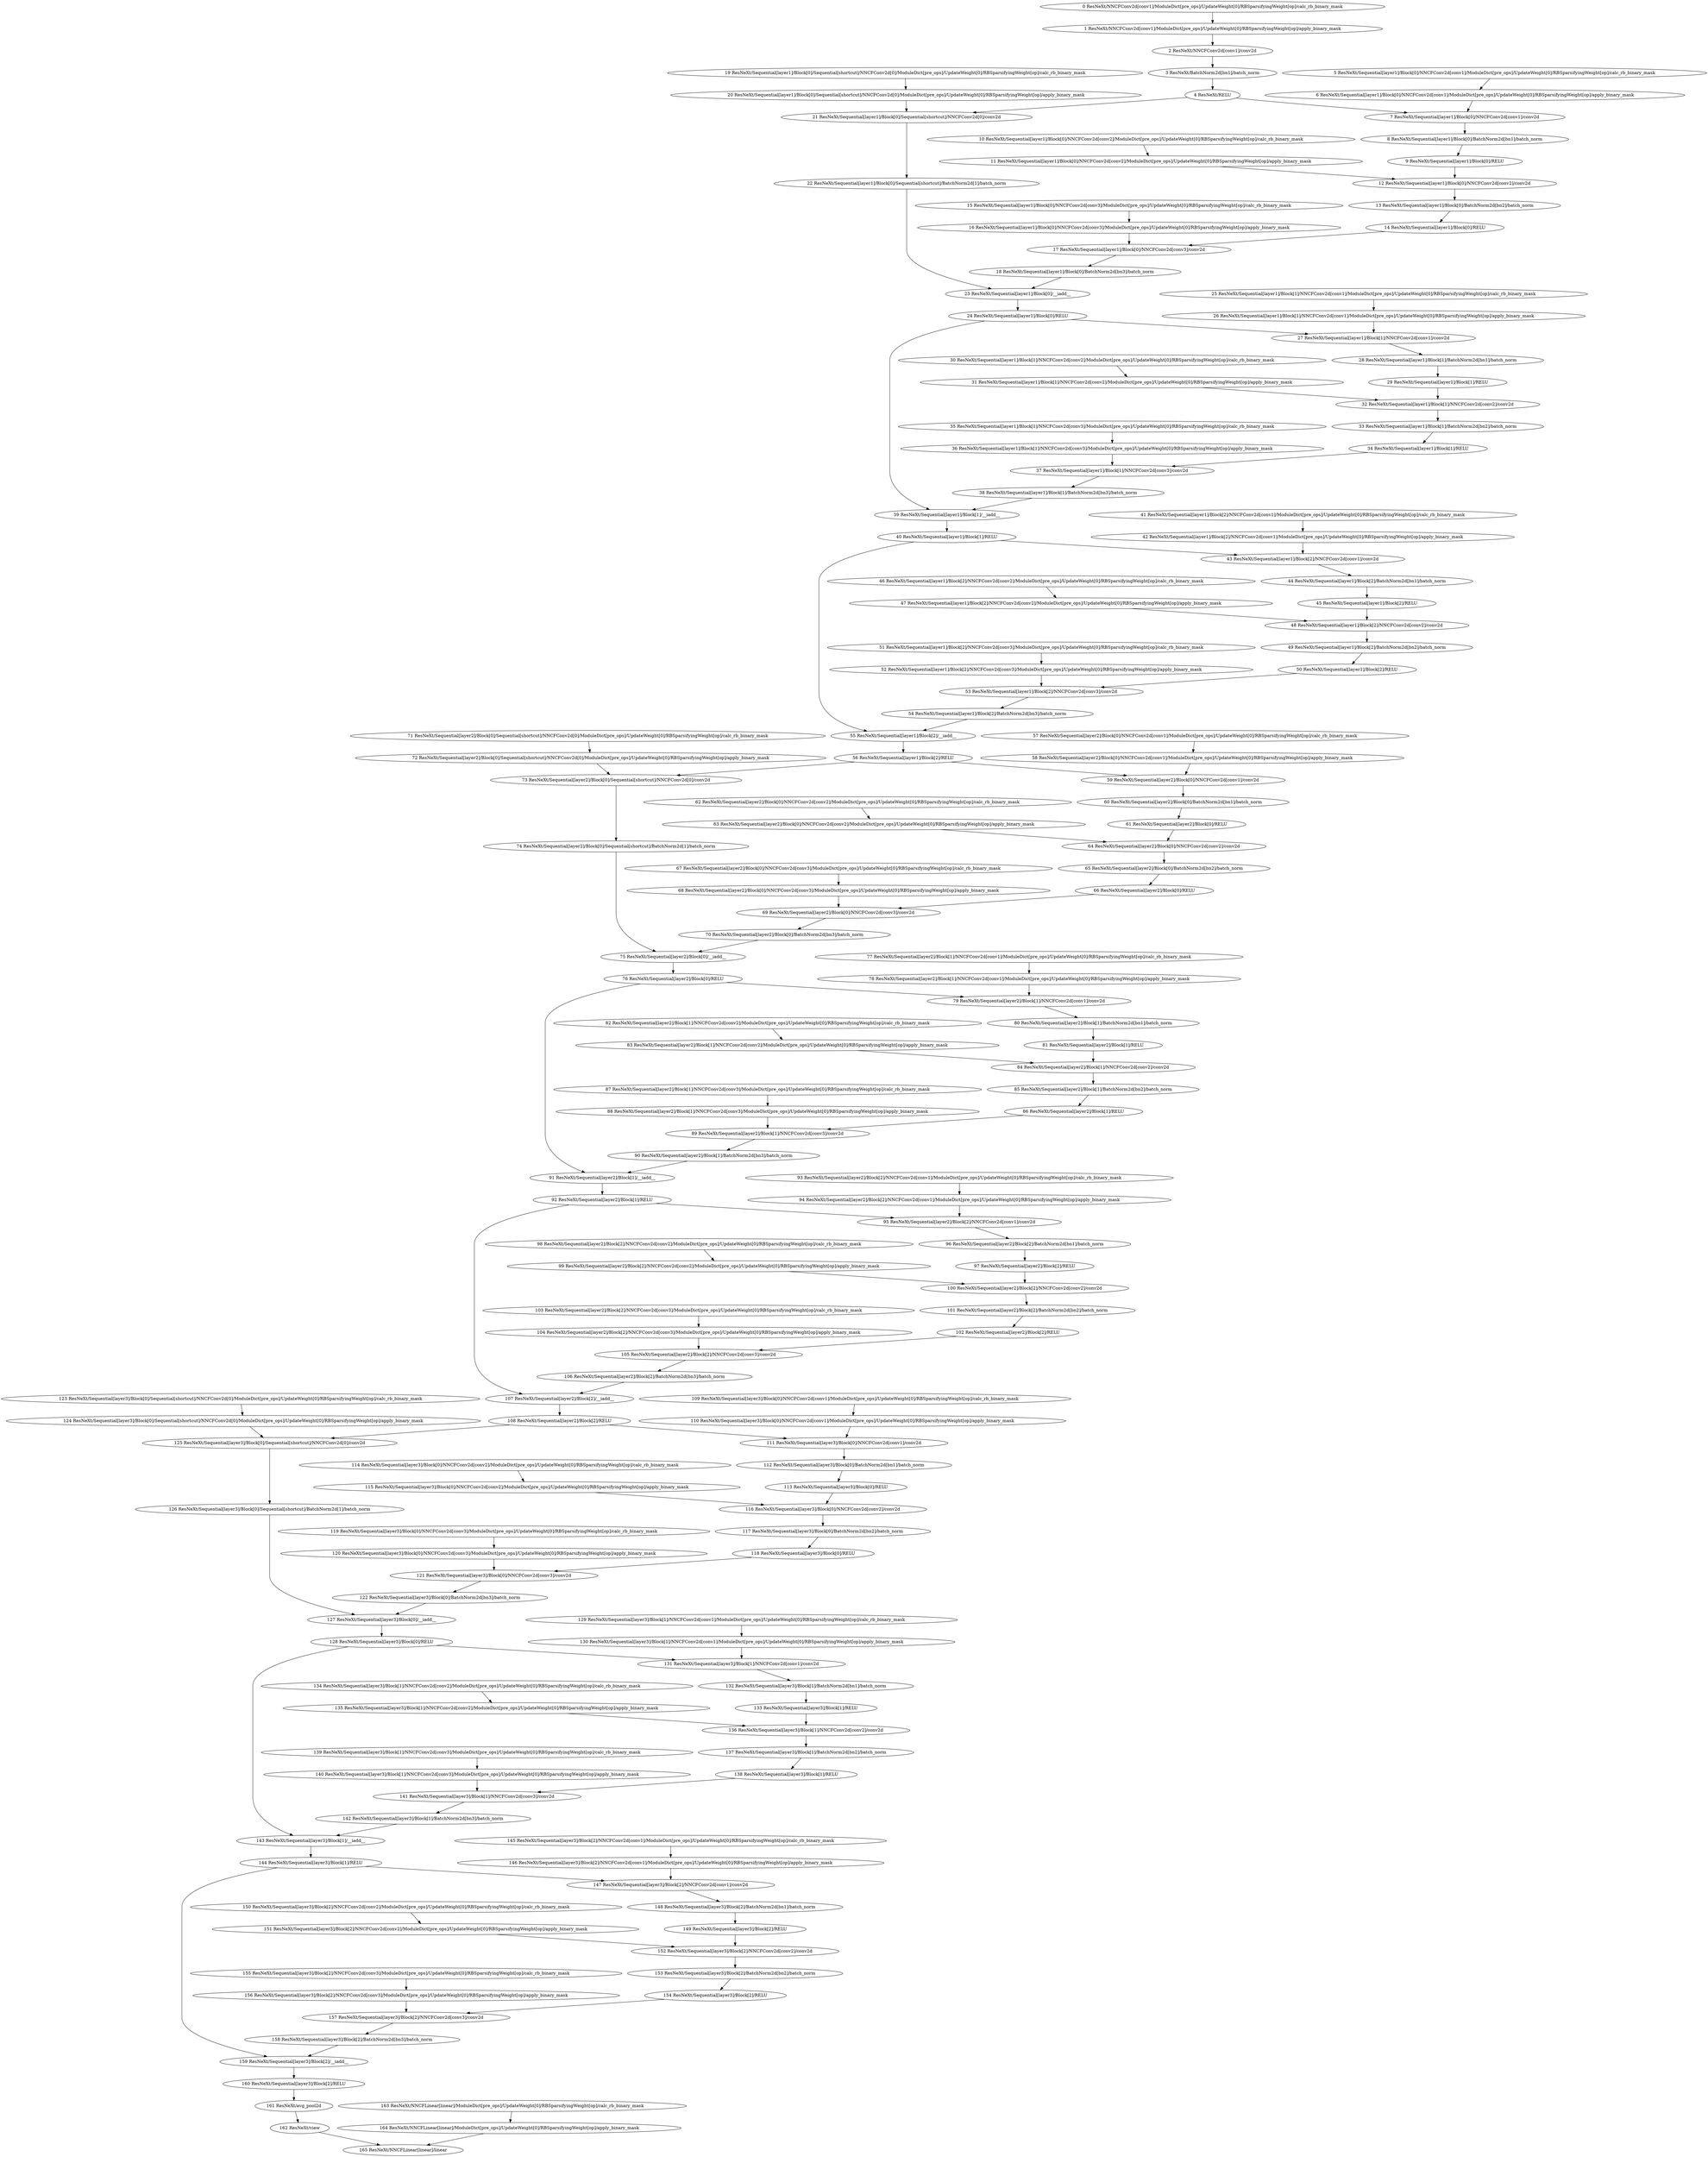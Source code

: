 strict digraph  {
"0 ResNeXt/NNCFConv2d[conv1]/ModuleDict[pre_ops]/UpdateWeight[0]/RBSparsifyingWeight[op]/calc_rb_binary_mask" [id=0, scope="ResNeXt/NNCFConv2d[conv1]/ModuleDict[pre_ops]/UpdateWeight[0]/RBSparsifyingWeight[op]", type=calc_rb_binary_mask];
"1 ResNeXt/NNCFConv2d[conv1]/ModuleDict[pre_ops]/UpdateWeight[0]/RBSparsifyingWeight[op]/apply_binary_mask" [id=1, scope="ResNeXt/NNCFConv2d[conv1]/ModuleDict[pre_ops]/UpdateWeight[0]/RBSparsifyingWeight[op]", type=apply_binary_mask];
"2 ResNeXt/NNCFConv2d[conv1]/conv2d" [id=2, scope="ResNeXt/NNCFConv2d[conv1]", type=conv2d];
"3 ResNeXt/BatchNorm2d[bn1]/batch_norm" [id=3, scope="ResNeXt/BatchNorm2d[bn1]", type=batch_norm];
"4 ResNeXt/RELU" [id=4, scope=ResNeXt, type=RELU];
"5 ResNeXt/Sequential[layer1]/Block[0]/NNCFConv2d[conv1]/ModuleDict[pre_ops]/UpdateWeight[0]/RBSparsifyingWeight[op]/calc_rb_binary_mask" [id=5, scope="ResNeXt/Sequential[layer1]/Block[0]/NNCFConv2d[conv1]/ModuleDict[pre_ops]/UpdateWeight[0]/RBSparsifyingWeight[op]", type=calc_rb_binary_mask];
"6 ResNeXt/Sequential[layer1]/Block[0]/NNCFConv2d[conv1]/ModuleDict[pre_ops]/UpdateWeight[0]/RBSparsifyingWeight[op]/apply_binary_mask" [id=6, scope="ResNeXt/Sequential[layer1]/Block[0]/NNCFConv2d[conv1]/ModuleDict[pre_ops]/UpdateWeight[0]/RBSparsifyingWeight[op]", type=apply_binary_mask];
"7 ResNeXt/Sequential[layer1]/Block[0]/NNCFConv2d[conv1]/conv2d" [id=7, scope="ResNeXt/Sequential[layer1]/Block[0]/NNCFConv2d[conv1]", type=conv2d];
"8 ResNeXt/Sequential[layer1]/Block[0]/BatchNorm2d[bn1]/batch_norm" [id=8, scope="ResNeXt/Sequential[layer1]/Block[0]/BatchNorm2d[bn1]", type=batch_norm];
"9 ResNeXt/Sequential[layer1]/Block[0]/RELU" [id=9, scope="ResNeXt/Sequential[layer1]/Block[0]", type=RELU];
"10 ResNeXt/Sequential[layer1]/Block[0]/NNCFConv2d[conv2]/ModuleDict[pre_ops]/UpdateWeight[0]/RBSparsifyingWeight[op]/calc_rb_binary_mask" [id=10, scope="ResNeXt/Sequential[layer1]/Block[0]/NNCFConv2d[conv2]/ModuleDict[pre_ops]/UpdateWeight[0]/RBSparsifyingWeight[op]", type=calc_rb_binary_mask];
"11 ResNeXt/Sequential[layer1]/Block[0]/NNCFConv2d[conv2]/ModuleDict[pre_ops]/UpdateWeight[0]/RBSparsifyingWeight[op]/apply_binary_mask" [id=11, scope="ResNeXt/Sequential[layer1]/Block[0]/NNCFConv2d[conv2]/ModuleDict[pre_ops]/UpdateWeight[0]/RBSparsifyingWeight[op]", type=apply_binary_mask];
"12 ResNeXt/Sequential[layer1]/Block[0]/NNCFConv2d[conv2]/conv2d" [id=12, scope="ResNeXt/Sequential[layer1]/Block[0]/NNCFConv2d[conv2]", type=conv2d];
"13 ResNeXt/Sequential[layer1]/Block[0]/BatchNorm2d[bn2]/batch_norm" [id=13, scope="ResNeXt/Sequential[layer1]/Block[0]/BatchNorm2d[bn2]", type=batch_norm];
"14 ResNeXt/Sequential[layer1]/Block[0]/RELU" [id=14, scope="ResNeXt/Sequential[layer1]/Block[0]", type=RELU];
"15 ResNeXt/Sequential[layer1]/Block[0]/NNCFConv2d[conv3]/ModuleDict[pre_ops]/UpdateWeight[0]/RBSparsifyingWeight[op]/calc_rb_binary_mask" [id=15, scope="ResNeXt/Sequential[layer1]/Block[0]/NNCFConv2d[conv3]/ModuleDict[pre_ops]/UpdateWeight[0]/RBSparsifyingWeight[op]", type=calc_rb_binary_mask];
"16 ResNeXt/Sequential[layer1]/Block[0]/NNCFConv2d[conv3]/ModuleDict[pre_ops]/UpdateWeight[0]/RBSparsifyingWeight[op]/apply_binary_mask" [id=16, scope="ResNeXt/Sequential[layer1]/Block[0]/NNCFConv2d[conv3]/ModuleDict[pre_ops]/UpdateWeight[0]/RBSparsifyingWeight[op]", type=apply_binary_mask];
"17 ResNeXt/Sequential[layer1]/Block[0]/NNCFConv2d[conv3]/conv2d" [id=17, scope="ResNeXt/Sequential[layer1]/Block[0]/NNCFConv2d[conv3]", type=conv2d];
"18 ResNeXt/Sequential[layer1]/Block[0]/BatchNorm2d[bn3]/batch_norm" [id=18, scope="ResNeXt/Sequential[layer1]/Block[0]/BatchNorm2d[bn3]", type=batch_norm];
"19 ResNeXt/Sequential[layer1]/Block[0]/Sequential[shortcut]/NNCFConv2d[0]/ModuleDict[pre_ops]/UpdateWeight[0]/RBSparsifyingWeight[op]/calc_rb_binary_mask" [id=19, scope="ResNeXt/Sequential[layer1]/Block[0]/Sequential[shortcut]/NNCFConv2d[0]/ModuleDict[pre_ops]/UpdateWeight[0]/RBSparsifyingWeight[op]", type=calc_rb_binary_mask];
"20 ResNeXt/Sequential[layer1]/Block[0]/Sequential[shortcut]/NNCFConv2d[0]/ModuleDict[pre_ops]/UpdateWeight[0]/RBSparsifyingWeight[op]/apply_binary_mask" [id=20, scope="ResNeXt/Sequential[layer1]/Block[0]/Sequential[shortcut]/NNCFConv2d[0]/ModuleDict[pre_ops]/UpdateWeight[0]/RBSparsifyingWeight[op]", type=apply_binary_mask];
"21 ResNeXt/Sequential[layer1]/Block[0]/Sequential[shortcut]/NNCFConv2d[0]/conv2d" [id=21, scope="ResNeXt/Sequential[layer1]/Block[0]/Sequential[shortcut]/NNCFConv2d[0]", type=conv2d];
"22 ResNeXt/Sequential[layer1]/Block[0]/Sequential[shortcut]/BatchNorm2d[1]/batch_norm" [id=22, scope="ResNeXt/Sequential[layer1]/Block[0]/Sequential[shortcut]/BatchNorm2d[1]", type=batch_norm];
"23 ResNeXt/Sequential[layer1]/Block[0]/__iadd__" [id=23, scope="ResNeXt/Sequential[layer1]/Block[0]", type=__iadd__];
"24 ResNeXt/Sequential[layer1]/Block[0]/RELU" [id=24, scope="ResNeXt/Sequential[layer1]/Block[0]", type=RELU];
"25 ResNeXt/Sequential[layer1]/Block[1]/NNCFConv2d[conv1]/ModuleDict[pre_ops]/UpdateWeight[0]/RBSparsifyingWeight[op]/calc_rb_binary_mask" [id=25, scope="ResNeXt/Sequential[layer1]/Block[1]/NNCFConv2d[conv1]/ModuleDict[pre_ops]/UpdateWeight[0]/RBSparsifyingWeight[op]", type=calc_rb_binary_mask];
"26 ResNeXt/Sequential[layer1]/Block[1]/NNCFConv2d[conv1]/ModuleDict[pre_ops]/UpdateWeight[0]/RBSparsifyingWeight[op]/apply_binary_mask" [id=26, scope="ResNeXt/Sequential[layer1]/Block[1]/NNCFConv2d[conv1]/ModuleDict[pre_ops]/UpdateWeight[0]/RBSparsifyingWeight[op]", type=apply_binary_mask];
"27 ResNeXt/Sequential[layer1]/Block[1]/NNCFConv2d[conv1]/conv2d" [id=27, scope="ResNeXt/Sequential[layer1]/Block[1]/NNCFConv2d[conv1]", type=conv2d];
"28 ResNeXt/Sequential[layer1]/Block[1]/BatchNorm2d[bn1]/batch_norm" [id=28, scope="ResNeXt/Sequential[layer1]/Block[1]/BatchNorm2d[bn1]", type=batch_norm];
"29 ResNeXt/Sequential[layer1]/Block[1]/RELU" [id=29, scope="ResNeXt/Sequential[layer1]/Block[1]", type=RELU];
"30 ResNeXt/Sequential[layer1]/Block[1]/NNCFConv2d[conv2]/ModuleDict[pre_ops]/UpdateWeight[0]/RBSparsifyingWeight[op]/calc_rb_binary_mask" [id=30, scope="ResNeXt/Sequential[layer1]/Block[1]/NNCFConv2d[conv2]/ModuleDict[pre_ops]/UpdateWeight[0]/RBSparsifyingWeight[op]", type=calc_rb_binary_mask];
"31 ResNeXt/Sequential[layer1]/Block[1]/NNCFConv2d[conv2]/ModuleDict[pre_ops]/UpdateWeight[0]/RBSparsifyingWeight[op]/apply_binary_mask" [id=31, scope="ResNeXt/Sequential[layer1]/Block[1]/NNCFConv2d[conv2]/ModuleDict[pre_ops]/UpdateWeight[0]/RBSparsifyingWeight[op]", type=apply_binary_mask];
"32 ResNeXt/Sequential[layer1]/Block[1]/NNCFConv2d[conv2]/conv2d" [id=32, scope="ResNeXt/Sequential[layer1]/Block[1]/NNCFConv2d[conv2]", type=conv2d];
"33 ResNeXt/Sequential[layer1]/Block[1]/BatchNorm2d[bn2]/batch_norm" [id=33, scope="ResNeXt/Sequential[layer1]/Block[1]/BatchNorm2d[bn2]", type=batch_norm];
"34 ResNeXt/Sequential[layer1]/Block[1]/RELU" [id=34, scope="ResNeXt/Sequential[layer1]/Block[1]", type=RELU];
"35 ResNeXt/Sequential[layer1]/Block[1]/NNCFConv2d[conv3]/ModuleDict[pre_ops]/UpdateWeight[0]/RBSparsifyingWeight[op]/calc_rb_binary_mask" [id=35, scope="ResNeXt/Sequential[layer1]/Block[1]/NNCFConv2d[conv3]/ModuleDict[pre_ops]/UpdateWeight[0]/RBSparsifyingWeight[op]", type=calc_rb_binary_mask];
"36 ResNeXt/Sequential[layer1]/Block[1]/NNCFConv2d[conv3]/ModuleDict[pre_ops]/UpdateWeight[0]/RBSparsifyingWeight[op]/apply_binary_mask" [id=36, scope="ResNeXt/Sequential[layer1]/Block[1]/NNCFConv2d[conv3]/ModuleDict[pre_ops]/UpdateWeight[0]/RBSparsifyingWeight[op]", type=apply_binary_mask];
"37 ResNeXt/Sequential[layer1]/Block[1]/NNCFConv2d[conv3]/conv2d" [id=37, scope="ResNeXt/Sequential[layer1]/Block[1]/NNCFConv2d[conv3]", type=conv2d];
"38 ResNeXt/Sequential[layer1]/Block[1]/BatchNorm2d[bn3]/batch_norm" [id=38, scope="ResNeXt/Sequential[layer1]/Block[1]/BatchNorm2d[bn3]", type=batch_norm];
"39 ResNeXt/Sequential[layer1]/Block[1]/__iadd__" [id=39, scope="ResNeXt/Sequential[layer1]/Block[1]", type=__iadd__];
"40 ResNeXt/Sequential[layer1]/Block[1]/RELU" [id=40, scope="ResNeXt/Sequential[layer1]/Block[1]", type=RELU];
"41 ResNeXt/Sequential[layer1]/Block[2]/NNCFConv2d[conv1]/ModuleDict[pre_ops]/UpdateWeight[0]/RBSparsifyingWeight[op]/calc_rb_binary_mask" [id=41, scope="ResNeXt/Sequential[layer1]/Block[2]/NNCFConv2d[conv1]/ModuleDict[pre_ops]/UpdateWeight[0]/RBSparsifyingWeight[op]", type=calc_rb_binary_mask];
"42 ResNeXt/Sequential[layer1]/Block[2]/NNCFConv2d[conv1]/ModuleDict[pre_ops]/UpdateWeight[0]/RBSparsifyingWeight[op]/apply_binary_mask" [id=42, scope="ResNeXt/Sequential[layer1]/Block[2]/NNCFConv2d[conv1]/ModuleDict[pre_ops]/UpdateWeight[0]/RBSparsifyingWeight[op]", type=apply_binary_mask];
"43 ResNeXt/Sequential[layer1]/Block[2]/NNCFConv2d[conv1]/conv2d" [id=43, scope="ResNeXt/Sequential[layer1]/Block[2]/NNCFConv2d[conv1]", type=conv2d];
"44 ResNeXt/Sequential[layer1]/Block[2]/BatchNorm2d[bn1]/batch_norm" [id=44, scope="ResNeXt/Sequential[layer1]/Block[2]/BatchNorm2d[bn1]", type=batch_norm];
"45 ResNeXt/Sequential[layer1]/Block[2]/RELU" [id=45, scope="ResNeXt/Sequential[layer1]/Block[2]", type=RELU];
"46 ResNeXt/Sequential[layer1]/Block[2]/NNCFConv2d[conv2]/ModuleDict[pre_ops]/UpdateWeight[0]/RBSparsifyingWeight[op]/calc_rb_binary_mask" [id=46, scope="ResNeXt/Sequential[layer1]/Block[2]/NNCFConv2d[conv2]/ModuleDict[pre_ops]/UpdateWeight[0]/RBSparsifyingWeight[op]", type=calc_rb_binary_mask];
"47 ResNeXt/Sequential[layer1]/Block[2]/NNCFConv2d[conv2]/ModuleDict[pre_ops]/UpdateWeight[0]/RBSparsifyingWeight[op]/apply_binary_mask" [id=47, scope="ResNeXt/Sequential[layer1]/Block[2]/NNCFConv2d[conv2]/ModuleDict[pre_ops]/UpdateWeight[0]/RBSparsifyingWeight[op]", type=apply_binary_mask];
"48 ResNeXt/Sequential[layer1]/Block[2]/NNCFConv2d[conv2]/conv2d" [id=48, scope="ResNeXt/Sequential[layer1]/Block[2]/NNCFConv2d[conv2]", type=conv2d];
"49 ResNeXt/Sequential[layer1]/Block[2]/BatchNorm2d[bn2]/batch_norm" [id=49, scope="ResNeXt/Sequential[layer1]/Block[2]/BatchNorm2d[bn2]", type=batch_norm];
"50 ResNeXt/Sequential[layer1]/Block[2]/RELU" [id=50, scope="ResNeXt/Sequential[layer1]/Block[2]", type=RELU];
"51 ResNeXt/Sequential[layer1]/Block[2]/NNCFConv2d[conv3]/ModuleDict[pre_ops]/UpdateWeight[0]/RBSparsifyingWeight[op]/calc_rb_binary_mask" [id=51, scope="ResNeXt/Sequential[layer1]/Block[2]/NNCFConv2d[conv3]/ModuleDict[pre_ops]/UpdateWeight[0]/RBSparsifyingWeight[op]", type=calc_rb_binary_mask];
"52 ResNeXt/Sequential[layer1]/Block[2]/NNCFConv2d[conv3]/ModuleDict[pre_ops]/UpdateWeight[0]/RBSparsifyingWeight[op]/apply_binary_mask" [id=52, scope="ResNeXt/Sequential[layer1]/Block[2]/NNCFConv2d[conv3]/ModuleDict[pre_ops]/UpdateWeight[0]/RBSparsifyingWeight[op]", type=apply_binary_mask];
"53 ResNeXt/Sequential[layer1]/Block[2]/NNCFConv2d[conv3]/conv2d" [id=53, scope="ResNeXt/Sequential[layer1]/Block[2]/NNCFConv2d[conv3]", type=conv2d];
"54 ResNeXt/Sequential[layer1]/Block[2]/BatchNorm2d[bn3]/batch_norm" [id=54, scope="ResNeXt/Sequential[layer1]/Block[2]/BatchNorm2d[bn3]", type=batch_norm];
"55 ResNeXt/Sequential[layer1]/Block[2]/__iadd__" [id=55, scope="ResNeXt/Sequential[layer1]/Block[2]", type=__iadd__];
"56 ResNeXt/Sequential[layer1]/Block[2]/RELU" [id=56, scope="ResNeXt/Sequential[layer1]/Block[2]", type=RELU];
"57 ResNeXt/Sequential[layer2]/Block[0]/NNCFConv2d[conv1]/ModuleDict[pre_ops]/UpdateWeight[0]/RBSparsifyingWeight[op]/calc_rb_binary_mask" [id=57, scope="ResNeXt/Sequential[layer2]/Block[0]/NNCFConv2d[conv1]/ModuleDict[pre_ops]/UpdateWeight[0]/RBSparsifyingWeight[op]", type=calc_rb_binary_mask];
"58 ResNeXt/Sequential[layer2]/Block[0]/NNCFConv2d[conv1]/ModuleDict[pre_ops]/UpdateWeight[0]/RBSparsifyingWeight[op]/apply_binary_mask" [id=58, scope="ResNeXt/Sequential[layer2]/Block[0]/NNCFConv2d[conv1]/ModuleDict[pre_ops]/UpdateWeight[0]/RBSparsifyingWeight[op]", type=apply_binary_mask];
"59 ResNeXt/Sequential[layer2]/Block[0]/NNCFConv2d[conv1]/conv2d" [id=59, scope="ResNeXt/Sequential[layer2]/Block[0]/NNCFConv2d[conv1]", type=conv2d];
"60 ResNeXt/Sequential[layer2]/Block[0]/BatchNorm2d[bn1]/batch_norm" [id=60, scope="ResNeXt/Sequential[layer2]/Block[0]/BatchNorm2d[bn1]", type=batch_norm];
"61 ResNeXt/Sequential[layer2]/Block[0]/RELU" [id=61, scope="ResNeXt/Sequential[layer2]/Block[0]", type=RELU];
"62 ResNeXt/Sequential[layer2]/Block[0]/NNCFConv2d[conv2]/ModuleDict[pre_ops]/UpdateWeight[0]/RBSparsifyingWeight[op]/calc_rb_binary_mask" [id=62, scope="ResNeXt/Sequential[layer2]/Block[0]/NNCFConv2d[conv2]/ModuleDict[pre_ops]/UpdateWeight[0]/RBSparsifyingWeight[op]", type=calc_rb_binary_mask];
"63 ResNeXt/Sequential[layer2]/Block[0]/NNCFConv2d[conv2]/ModuleDict[pre_ops]/UpdateWeight[0]/RBSparsifyingWeight[op]/apply_binary_mask" [id=63, scope="ResNeXt/Sequential[layer2]/Block[0]/NNCFConv2d[conv2]/ModuleDict[pre_ops]/UpdateWeight[0]/RBSparsifyingWeight[op]", type=apply_binary_mask];
"64 ResNeXt/Sequential[layer2]/Block[0]/NNCFConv2d[conv2]/conv2d" [id=64, scope="ResNeXt/Sequential[layer2]/Block[0]/NNCFConv2d[conv2]", type=conv2d];
"65 ResNeXt/Sequential[layer2]/Block[0]/BatchNorm2d[bn2]/batch_norm" [id=65, scope="ResNeXt/Sequential[layer2]/Block[0]/BatchNorm2d[bn2]", type=batch_norm];
"66 ResNeXt/Sequential[layer2]/Block[0]/RELU" [id=66, scope="ResNeXt/Sequential[layer2]/Block[0]", type=RELU];
"67 ResNeXt/Sequential[layer2]/Block[0]/NNCFConv2d[conv3]/ModuleDict[pre_ops]/UpdateWeight[0]/RBSparsifyingWeight[op]/calc_rb_binary_mask" [id=67, scope="ResNeXt/Sequential[layer2]/Block[0]/NNCFConv2d[conv3]/ModuleDict[pre_ops]/UpdateWeight[0]/RBSparsifyingWeight[op]", type=calc_rb_binary_mask];
"68 ResNeXt/Sequential[layer2]/Block[0]/NNCFConv2d[conv3]/ModuleDict[pre_ops]/UpdateWeight[0]/RBSparsifyingWeight[op]/apply_binary_mask" [id=68, scope="ResNeXt/Sequential[layer2]/Block[0]/NNCFConv2d[conv3]/ModuleDict[pre_ops]/UpdateWeight[0]/RBSparsifyingWeight[op]", type=apply_binary_mask];
"69 ResNeXt/Sequential[layer2]/Block[0]/NNCFConv2d[conv3]/conv2d" [id=69, scope="ResNeXt/Sequential[layer2]/Block[0]/NNCFConv2d[conv3]", type=conv2d];
"70 ResNeXt/Sequential[layer2]/Block[0]/BatchNorm2d[bn3]/batch_norm" [id=70, scope="ResNeXt/Sequential[layer2]/Block[0]/BatchNorm2d[bn3]", type=batch_norm];
"71 ResNeXt/Sequential[layer2]/Block[0]/Sequential[shortcut]/NNCFConv2d[0]/ModuleDict[pre_ops]/UpdateWeight[0]/RBSparsifyingWeight[op]/calc_rb_binary_mask" [id=71, scope="ResNeXt/Sequential[layer2]/Block[0]/Sequential[shortcut]/NNCFConv2d[0]/ModuleDict[pre_ops]/UpdateWeight[0]/RBSparsifyingWeight[op]", type=calc_rb_binary_mask];
"72 ResNeXt/Sequential[layer2]/Block[0]/Sequential[shortcut]/NNCFConv2d[0]/ModuleDict[pre_ops]/UpdateWeight[0]/RBSparsifyingWeight[op]/apply_binary_mask" [id=72, scope="ResNeXt/Sequential[layer2]/Block[0]/Sequential[shortcut]/NNCFConv2d[0]/ModuleDict[pre_ops]/UpdateWeight[0]/RBSparsifyingWeight[op]", type=apply_binary_mask];
"73 ResNeXt/Sequential[layer2]/Block[0]/Sequential[shortcut]/NNCFConv2d[0]/conv2d" [id=73, scope="ResNeXt/Sequential[layer2]/Block[0]/Sequential[shortcut]/NNCFConv2d[0]", type=conv2d];
"74 ResNeXt/Sequential[layer2]/Block[0]/Sequential[shortcut]/BatchNorm2d[1]/batch_norm" [id=74, scope="ResNeXt/Sequential[layer2]/Block[0]/Sequential[shortcut]/BatchNorm2d[1]", type=batch_norm];
"75 ResNeXt/Sequential[layer2]/Block[0]/__iadd__" [id=75, scope="ResNeXt/Sequential[layer2]/Block[0]", type=__iadd__];
"76 ResNeXt/Sequential[layer2]/Block[0]/RELU" [id=76, scope="ResNeXt/Sequential[layer2]/Block[0]", type=RELU];
"77 ResNeXt/Sequential[layer2]/Block[1]/NNCFConv2d[conv1]/ModuleDict[pre_ops]/UpdateWeight[0]/RBSparsifyingWeight[op]/calc_rb_binary_mask" [id=77, scope="ResNeXt/Sequential[layer2]/Block[1]/NNCFConv2d[conv1]/ModuleDict[pre_ops]/UpdateWeight[0]/RBSparsifyingWeight[op]", type=calc_rb_binary_mask];
"78 ResNeXt/Sequential[layer2]/Block[1]/NNCFConv2d[conv1]/ModuleDict[pre_ops]/UpdateWeight[0]/RBSparsifyingWeight[op]/apply_binary_mask" [id=78, scope="ResNeXt/Sequential[layer2]/Block[1]/NNCFConv2d[conv1]/ModuleDict[pre_ops]/UpdateWeight[0]/RBSparsifyingWeight[op]", type=apply_binary_mask];
"79 ResNeXt/Sequential[layer2]/Block[1]/NNCFConv2d[conv1]/conv2d" [id=79, scope="ResNeXt/Sequential[layer2]/Block[1]/NNCFConv2d[conv1]", type=conv2d];
"80 ResNeXt/Sequential[layer2]/Block[1]/BatchNorm2d[bn1]/batch_norm" [id=80, scope="ResNeXt/Sequential[layer2]/Block[1]/BatchNorm2d[bn1]", type=batch_norm];
"81 ResNeXt/Sequential[layer2]/Block[1]/RELU" [id=81, scope="ResNeXt/Sequential[layer2]/Block[1]", type=RELU];
"82 ResNeXt/Sequential[layer2]/Block[1]/NNCFConv2d[conv2]/ModuleDict[pre_ops]/UpdateWeight[0]/RBSparsifyingWeight[op]/calc_rb_binary_mask" [id=82, scope="ResNeXt/Sequential[layer2]/Block[1]/NNCFConv2d[conv2]/ModuleDict[pre_ops]/UpdateWeight[0]/RBSparsifyingWeight[op]", type=calc_rb_binary_mask];
"83 ResNeXt/Sequential[layer2]/Block[1]/NNCFConv2d[conv2]/ModuleDict[pre_ops]/UpdateWeight[0]/RBSparsifyingWeight[op]/apply_binary_mask" [id=83, scope="ResNeXt/Sequential[layer2]/Block[1]/NNCFConv2d[conv2]/ModuleDict[pre_ops]/UpdateWeight[0]/RBSparsifyingWeight[op]", type=apply_binary_mask];
"84 ResNeXt/Sequential[layer2]/Block[1]/NNCFConv2d[conv2]/conv2d" [id=84, scope="ResNeXt/Sequential[layer2]/Block[1]/NNCFConv2d[conv2]", type=conv2d];
"85 ResNeXt/Sequential[layer2]/Block[1]/BatchNorm2d[bn2]/batch_norm" [id=85, scope="ResNeXt/Sequential[layer2]/Block[1]/BatchNorm2d[bn2]", type=batch_norm];
"86 ResNeXt/Sequential[layer2]/Block[1]/RELU" [id=86, scope="ResNeXt/Sequential[layer2]/Block[1]", type=RELU];
"87 ResNeXt/Sequential[layer2]/Block[1]/NNCFConv2d[conv3]/ModuleDict[pre_ops]/UpdateWeight[0]/RBSparsifyingWeight[op]/calc_rb_binary_mask" [id=87, scope="ResNeXt/Sequential[layer2]/Block[1]/NNCFConv2d[conv3]/ModuleDict[pre_ops]/UpdateWeight[0]/RBSparsifyingWeight[op]", type=calc_rb_binary_mask];
"88 ResNeXt/Sequential[layer2]/Block[1]/NNCFConv2d[conv3]/ModuleDict[pre_ops]/UpdateWeight[0]/RBSparsifyingWeight[op]/apply_binary_mask" [id=88, scope="ResNeXt/Sequential[layer2]/Block[1]/NNCFConv2d[conv3]/ModuleDict[pre_ops]/UpdateWeight[0]/RBSparsifyingWeight[op]", type=apply_binary_mask];
"89 ResNeXt/Sequential[layer2]/Block[1]/NNCFConv2d[conv3]/conv2d" [id=89, scope="ResNeXt/Sequential[layer2]/Block[1]/NNCFConv2d[conv3]", type=conv2d];
"90 ResNeXt/Sequential[layer2]/Block[1]/BatchNorm2d[bn3]/batch_norm" [id=90, scope="ResNeXt/Sequential[layer2]/Block[1]/BatchNorm2d[bn3]", type=batch_norm];
"91 ResNeXt/Sequential[layer2]/Block[1]/__iadd__" [id=91, scope="ResNeXt/Sequential[layer2]/Block[1]", type=__iadd__];
"92 ResNeXt/Sequential[layer2]/Block[1]/RELU" [id=92, scope="ResNeXt/Sequential[layer2]/Block[1]", type=RELU];
"93 ResNeXt/Sequential[layer2]/Block[2]/NNCFConv2d[conv1]/ModuleDict[pre_ops]/UpdateWeight[0]/RBSparsifyingWeight[op]/calc_rb_binary_mask" [id=93, scope="ResNeXt/Sequential[layer2]/Block[2]/NNCFConv2d[conv1]/ModuleDict[pre_ops]/UpdateWeight[0]/RBSparsifyingWeight[op]", type=calc_rb_binary_mask];
"94 ResNeXt/Sequential[layer2]/Block[2]/NNCFConv2d[conv1]/ModuleDict[pre_ops]/UpdateWeight[0]/RBSparsifyingWeight[op]/apply_binary_mask" [id=94, scope="ResNeXt/Sequential[layer2]/Block[2]/NNCFConv2d[conv1]/ModuleDict[pre_ops]/UpdateWeight[0]/RBSparsifyingWeight[op]", type=apply_binary_mask];
"95 ResNeXt/Sequential[layer2]/Block[2]/NNCFConv2d[conv1]/conv2d" [id=95, scope="ResNeXt/Sequential[layer2]/Block[2]/NNCFConv2d[conv1]", type=conv2d];
"96 ResNeXt/Sequential[layer2]/Block[2]/BatchNorm2d[bn1]/batch_norm" [id=96, scope="ResNeXt/Sequential[layer2]/Block[2]/BatchNorm2d[bn1]", type=batch_norm];
"97 ResNeXt/Sequential[layer2]/Block[2]/RELU" [id=97, scope="ResNeXt/Sequential[layer2]/Block[2]", type=RELU];
"98 ResNeXt/Sequential[layer2]/Block[2]/NNCFConv2d[conv2]/ModuleDict[pre_ops]/UpdateWeight[0]/RBSparsifyingWeight[op]/calc_rb_binary_mask" [id=98, scope="ResNeXt/Sequential[layer2]/Block[2]/NNCFConv2d[conv2]/ModuleDict[pre_ops]/UpdateWeight[0]/RBSparsifyingWeight[op]", type=calc_rb_binary_mask];
"99 ResNeXt/Sequential[layer2]/Block[2]/NNCFConv2d[conv2]/ModuleDict[pre_ops]/UpdateWeight[0]/RBSparsifyingWeight[op]/apply_binary_mask" [id=99, scope="ResNeXt/Sequential[layer2]/Block[2]/NNCFConv2d[conv2]/ModuleDict[pre_ops]/UpdateWeight[0]/RBSparsifyingWeight[op]", type=apply_binary_mask];
"100 ResNeXt/Sequential[layer2]/Block[2]/NNCFConv2d[conv2]/conv2d" [id=100, scope="ResNeXt/Sequential[layer2]/Block[2]/NNCFConv2d[conv2]", type=conv2d];
"101 ResNeXt/Sequential[layer2]/Block[2]/BatchNorm2d[bn2]/batch_norm" [id=101, scope="ResNeXt/Sequential[layer2]/Block[2]/BatchNorm2d[bn2]", type=batch_norm];
"102 ResNeXt/Sequential[layer2]/Block[2]/RELU" [id=102, scope="ResNeXt/Sequential[layer2]/Block[2]", type=RELU];
"103 ResNeXt/Sequential[layer2]/Block[2]/NNCFConv2d[conv3]/ModuleDict[pre_ops]/UpdateWeight[0]/RBSparsifyingWeight[op]/calc_rb_binary_mask" [id=103, scope="ResNeXt/Sequential[layer2]/Block[2]/NNCFConv2d[conv3]/ModuleDict[pre_ops]/UpdateWeight[0]/RBSparsifyingWeight[op]", type=calc_rb_binary_mask];
"104 ResNeXt/Sequential[layer2]/Block[2]/NNCFConv2d[conv3]/ModuleDict[pre_ops]/UpdateWeight[0]/RBSparsifyingWeight[op]/apply_binary_mask" [id=104, scope="ResNeXt/Sequential[layer2]/Block[2]/NNCFConv2d[conv3]/ModuleDict[pre_ops]/UpdateWeight[0]/RBSparsifyingWeight[op]", type=apply_binary_mask];
"105 ResNeXt/Sequential[layer2]/Block[2]/NNCFConv2d[conv3]/conv2d" [id=105, scope="ResNeXt/Sequential[layer2]/Block[2]/NNCFConv2d[conv3]", type=conv2d];
"106 ResNeXt/Sequential[layer2]/Block[2]/BatchNorm2d[bn3]/batch_norm" [id=106, scope="ResNeXt/Sequential[layer2]/Block[2]/BatchNorm2d[bn3]", type=batch_norm];
"107 ResNeXt/Sequential[layer2]/Block[2]/__iadd__" [id=107, scope="ResNeXt/Sequential[layer2]/Block[2]", type=__iadd__];
"108 ResNeXt/Sequential[layer2]/Block[2]/RELU" [id=108, scope="ResNeXt/Sequential[layer2]/Block[2]", type=RELU];
"109 ResNeXt/Sequential[layer3]/Block[0]/NNCFConv2d[conv1]/ModuleDict[pre_ops]/UpdateWeight[0]/RBSparsifyingWeight[op]/calc_rb_binary_mask" [id=109, scope="ResNeXt/Sequential[layer3]/Block[0]/NNCFConv2d[conv1]/ModuleDict[pre_ops]/UpdateWeight[0]/RBSparsifyingWeight[op]", type=calc_rb_binary_mask];
"110 ResNeXt/Sequential[layer3]/Block[0]/NNCFConv2d[conv1]/ModuleDict[pre_ops]/UpdateWeight[0]/RBSparsifyingWeight[op]/apply_binary_mask" [id=110, scope="ResNeXt/Sequential[layer3]/Block[0]/NNCFConv2d[conv1]/ModuleDict[pre_ops]/UpdateWeight[0]/RBSparsifyingWeight[op]", type=apply_binary_mask];
"111 ResNeXt/Sequential[layer3]/Block[0]/NNCFConv2d[conv1]/conv2d" [id=111, scope="ResNeXt/Sequential[layer3]/Block[0]/NNCFConv2d[conv1]", type=conv2d];
"112 ResNeXt/Sequential[layer3]/Block[0]/BatchNorm2d[bn1]/batch_norm" [id=112, scope="ResNeXt/Sequential[layer3]/Block[0]/BatchNorm2d[bn1]", type=batch_norm];
"113 ResNeXt/Sequential[layer3]/Block[0]/RELU" [id=113, scope="ResNeXt/Sequential[layer3]/Block[0]", type=RELU];
"114 ResNeXt/Sequential[layer3]/Block[0]/NNCFConv2d[conv2]/ModuleDict[pre_ops]/UpdateWeight[0]/RBSparsifyingWeight[op]/calc_rb_binary_mask" [id=114, scope="ResNeXt/Sequential[layer3]/Block[0]/NNCFConv2d[conv2]/ModuleDict[pre_ops]/UpdateWeight[0]/RBSparsifyingWeight[op]", type=calc_rb_binary_mask];
"115 ResNeXt/Sequential[layer3]/Block[0]/NNCFConv2d[conv2]/ModuleDict[pre_ops]/UpdateWeight[0]/RBSparsifyingWeight[op]/apply_binary_mask" [id=115, scope="ResNeXt/Sequential[layer3]/Block[0]/NNCFConv2d[conv2]/ModuleDict[pre_ops]/UpdateWeight[0]/RBSparsifyingWeight[op]", type=apply_binary_mask];
"116 ResNeXt/Sequential[layer3]/Block[0]/NNCFConv2d[conv2]/conv2d" [id=116, scope="ResNeXt/Sequential[layer3]/Block[0]/NNCFConv2d[conv2]", type=conv2d];
"117 ResNeXt/Sequential[layer3]/Block[0]/BatchNorm2d[bn2]/batch_norm" [id=117, scope="ResNeXt/Sequential[layer3]/Block[0]/BatchNorm2d[bn2]", type=batch_norm];
"118 ResNeXt/Sequential[layer3]/Block[0]/RELU" [id=118, scope="ResNeXt/Sequential[layer3]/Block[0]", type=RELU];
"119 ResNeXt/Sequential[layer3]/Block[0]/NNCFConv2d[conv3]/ModuleDict[pre_ops]/UpdateWeight[0]/RBSparsifyingWeight[op]/calc_rb_binary_mask" [id=119, scope="ResNeXt/Sequential[layer3]/Block[0]/NNCFConv2d[conv3]/ModuleDict[pre_ops]/UpdateWeight[0]/RBSparsifyingWeight[op]", type=calc_rb_binary_mask];
"120 ResNeXt/Sequential[layer3]/Block[0]/NNCFConv2d[conv3]/ModuleDict[pre_ops]/UpdateWeight[0]/RBSparsifyingWeight[op]/apply_binary_mask" [id=120, scope="ResNeXt/Sequential[layer3]/Block[0]/NNCFConv2d[conv3]/ModuleDict[pre_ops]/UpdateWeight[0]/RBSparsifyingWeight[op]", type=apply_binary_mask];
"121 ResNeXt/Sequential[layer3]/Block[0]/NNCFConv2d[conv3]/conv2d" [id=121, scope="ResNeXt/Sequential[layer3]/Block[0]/NNCFConv2d[conv3]", type=conv2d];
"122 ResNeXt/Sequential[layer3]/Block[0]/BatchNorm2d[bn3]/batch_norm" [id=122, scope="ResNeXt/Sequential[layer3]/Block[0]/BatchNorm2d[bn3]", type=batch_norm];
"123 ResNeXt/Sequential[layer3]/Block[0]/Sequential[shortcut]/NNCFConv2d[0]/ModuleDict[pre_ops]/UpdateWeight[0]/RBSparsifyingWeight[op]/calc_rb_binary_mask" [id=123, scope="ResNeXt/Sequential[layer3]/Block[0]/Sequential[shortcut]/NNCFConv2d[0]/ModuleDict[pre_ops]/UpdateWeight[0]/RBSparsifyingWeight[op]", type=calc_rb_binary_mask];
"124 ResNeXt/Sequential[layer3]/Block[0]/Sequential[shortcut]/NNCFConv2d[0]/ModuleDict[pre_ops]/UpdateWeight[0]/RBSparsifyingWeight[op]/apply_binary_mask" [id=124, scope="ResNeXt/Sequential[layer3]/Block[0]/Sequential[shortcut]/NNCFConv2d[0]/ModuleDict[pre_ops]/UpdateWeight[0]/RBSparsifyingWeight[op]", type=apply_binary_mask];
"125 ResNeXt/Sequential[layer3]/Block[0]/Sequential[shortcut]/NNCFConv2d[0]/conv2d" [id=125, scope="ResNeXt/Sequential[layer3]/Block[0]/Sequential[shortcut]/NNCFConv2d[0]", type=conv2d];
"126 ResNeXt/Sequential[layer3]/Block[0]/Sequential[shortcut]/BatchNorm2d[1]/batch_norm" [id=126, scope="ResNeXt/Sequential[layer3]/Block[0]/Sequential[shortcut]/BatchNorm2d[1]", type=batch_norm];
"127 ResNeXt/Sequential[layer3]/Block[0]/__iadd__" [id=127, scope="ResNeXt/Sequential[layer3]/Block[0]", type=__iadd__];
"128 ResNeXt/Sequential[layer3]/Block[0]/RELU" [id=128, scope="ResNeXt/Sequential[layer3]/Block[0]", type=RELU];
"129 ResNeXt/Sequential[layer3]/Block[1]/NNCFConv2d[conv1]/ModuleDict[pre_ops]/UpdateWeight[0]/RBSparsifyingWeight[op]/calc_rb_binary_mask" [id=129, scope="ResNeXt/Sequential[layer3]/Block[1]/NNCFConv2d[conv1]/ModuleDict[pre_ops]/UpdateWeight[0]/RBSparsifyingWeight[op]", type=calc_rb_binary_mask];
"130 ResNeXt/Sequential[layer3]/Block[1]/NNCFConv2d[conv1]/ModuleDict[pre_ops]/UpdateWeight[0]/RBSparsifyingWeight[op]/apply_binary_mask" [id=130, scope="ResNeXt/Sequential[layer3]/Block[1]/NNCFConv2d[conv1]/ModuleDict[pre_ops]/UpdateWeight[0]/RBSparsifyingWeight[op]", type=apply_binary_mask];
"131 ResNeXt/Sequential[layer3]/Block[1]/NNCFConv2d[conv1]/conv2d" [id=131, scope="ResNeXt/Sequential[layer3]/Block[1]/NNCFConv2d[conv1]", type=conv2d];
"132 ResNeXt/Sequential[layer3]/Block[1]/BatchNorm2d[bn1]/batch_norm" [id=132, scope="ResNeXt/Sequential[layer3]/Block[1]/BatchNorm2d[bn1]", type=batch_norm];
"133 ResNeXt/Sequential[layer3]/Block[1]/RELU" [id=133, scope="ResNeXt/Sequential[layer3]/Block[1]", type=RELU];
"134 ResNeXt/Sequential[layer3]/Block[1]/NNCFConv2d[conv2]/ModuleDict[pre_ops]/UpdateWeight[0]/RBSparsifyingWeight[op]/calc_rb_binary_mask" [id=134, scope="ResNeXt/Sequential[layer3]/Block[1]/NNCFConv2d[conv2]/ModuleDict[pre_ops]/UpdateWeight[0]/RBSparsifyingWeight[op]", type=calc_rb_binary_mask];
"135 ResNeXt/Sequential[layer3]/Block[1]/NNCFConv2d[conv2]/ModuleDict[pre_ops]/UpdateWeight[0]/RBSparsifyingWeight[op]/apply_binary_mask" [id=135, scope="ResNeXt/Sequential[layer3]/Block[1]/NNCFConv2d[conv2]/ModuleDict[pre_ops]/UpdateWeight[0]/RBSparsifyingWeight[op]", type=apply_binary_mask];
"136 ResNeXt/Sequential[layer3]/Block[1]/NNCFConv2d[conv2]/conv2d" [id=136, scope="ResNeXt/Sequential[layer3]/Block[1]/NNCFConv2d[conv2]", type=conv2d];
"137 ResNeXt/Sequential[layer3]/Block[1]/BatchNorm2d[bn2]/batch_norm" [id=137, scope="ResNeXt/Sequential[layer3]/Block[1]/BatchNorm2d[bn2]", type=batch_norm];
"138 ResNeXt/Sequential[layer3]/Block[1]/RELU" [id=138, scope="ResNeXt/Sequential[layer3]/Block[1]", type=RELU];
"139 ResNeXt/Sequential[layer3]/Block[1]/NNCFConv2d[conv3]/ModuleDict[pre_ops]/UpdateWeight[0]/RBSparsifyingWeight[op]/calc_rb_binary_mask" [id=139, scope="ResNeXt/Sequential[layer3]/Block[1]/NNCFConv2d[conv3]/ModuleDict[pre_ops]/UpdateWeight[0]/RBSparsifyingWeight[op]", type=calc_rb_binary_mask];
"140 ResNeXt/Sequential[layer3]/Block[1]/NNCFConv2d[conv3]/ModuleDict[pre_ops]/UpdateWeight[0]/RBSparsifyingWeight[op]/apply_binary_mask" [id=140, scope="ResNeXt/Sequential[layer3]/Block[1]/NNCFConv2d[conv3]/ModuleDict[pre_ops]/UpdateWeight[0]/RBSparsifyingWeight[op]", type=apply_binary_mask];
"141 ResNeXt/Sequential[layer3]/Block[1]/NNCFConv2d[conv3]/conv2d" [id=141, scope="ResNeXt/Sequential[layer3]/Block[1]/NNCFConv2d[conv3]", type=conv2d];
"142 ResNeXt/Sequential[layer3]/Block[1]/BatchNorm2d[bn3]/batch_norm" [id=142, scope="ResNeXt/Sequential[layer3]/Block[1]/BatchNorm2d[bn3]", type=batch_norm];
"143 ResNeXt/Sequential[layer3]/Block[1]/__iadd__" [id=143, scope="ResNeXt/Sequential[layer3]/Block[1]", type=__iadd__];
"144 ResNeXt/Sequential[layer3]/Block[1]/RELU" [id=144, scope="ResNeXt/Sequential[layer3]/Block[1]", type=RELU];
"145 ResNeXt/Sequential[layer3]/Block[2]/NNCFConv2d[conv1]/ModuleDict[pre_ops]/UpdateWeight[0]/RBSparsifyingWeight[op]/calc_rb_binary_mask" [id=145, scope="ResNeXt/Sequential[layer3]/Block[2]/NNCFConv2d[conv1]/ModuleDict[pre_ops]/UpdateWeight[0]/RBSparsifyingWeight[op]", type=calc_rb_binary_mask];
"146 ResNeXt/Sequential[layer3]/Block[2]/NNCFConv2d[conv1]/ModuleDict[pre_ops]/UpdateWeight[0]/RBSparsifyingWeight[op]/apply_binary_mask" [id=146, scope="ResNeXt/Sequential[layer3]/Block[2]/NNCFConv2d[conv1]/ModuleDict[pre_ops]/UpdateWeight[0]/RBSparsifyingWeight[op]", type=apply_binary_mask];
"147 ResNeXt/Sequential[layer3]/Block[2]/NNCFConv2d[conv1]/conv2d" [id=147, scope="ResNeXt/Sequential[layer3]/Block[2]/NNCFConv2d[conv1]", type=conv2d];
"148 ResNeXt/Sequential[layer3]/Block[2]/BatchNorm2d[bn1]/batch_norm" [id=148, scope="ResNeXt/Sequential[layer3]/Block[2]/BatchNorm2d[bn1]", type=batch_norm];
"149 ResNeXt/Sequential[layer3]/Block[2]/RELU" [id=149, scope="ResNeXt/Sequential[layer3]/Block[2]", type=RELU];
"150 ResNeXt/Sequential[layer3]/Block[2]/NNCFConv2d[conv2]/ModuleDict[pre_ops]/UpdateWeight[0]/RBSparsifyingWeight[op]/calc_rb_binary_mask" [id=150, scope="ResNeXt/Sequential[layer3]/Block[2]/NNCFConv2d[conv2]/ModuleDict[pre_ops]/UpdateWeight[0]/RBSparsifyingWeight[op]", type=calc_rb_binary_mask];
"151 ResNeXt/Sequential[layer3]/Block[2]/NNCFConv2d[conv2]/ModuleDict[pre_ops]/UpdateWeight[0]/RBSparsifyingWeight[op]/apply_binary_mask" [id=151, scope="ResNeXt/Sequential[layer3]/Block[2]/NNCFConv2d[conv2]/ModuleDict[pre_ops]/UpdateWeight[0]/RBSparsifyingWeight[op]", type=apply_binary_mask];
"152 ResNeXt/Sequential[layer3]/Block[2]/NNCFConv2d[conv2]/conv2d" [id=152, scope="ResNeXt/Sequential[layer3]/Block[2]/NNCFConv2d[conv2]", type=conv2d];
"153 ResNeXt/Sequential[layer3]/Block[2]/BatchNorm2d[bn2]/batch_norm" [id=153, scope="ResNeXt/Sequential[layer3]/Block[2]/BatchNorm2d[bn2]", type=batch_norm];
"154 ResNeXt/Sequential[layer3]/Block[2]/RELU" [id=154, scope="ResNeXt/Sequential[layer3]/Block[2]", type=RELU];
"155 ResNeXt/Sequential[layer3]/Block[2]/NNCFConv2d[conv3]/ModuleDict[pre_ops]/UpdateWeight[0]/RBSparsifyingWeight[op]/calc_rb_binary_mask" [id=155, scope="ResNeXt/Sequential[layer3]/Block[2]/NNCFConv2d[conv3]/ModuleDict[pre_ops]/UpdateWeight[0]/RBSparsifyingWeight[op]", type=calc_rb_binary_mask];
"156 ResNeXt/Sequential[layer3]/Block[2]/NNCFConv2d[conv3]/ModuleDict[pre_ops]/UpdateWeight[0]/RBSparsifyingWeight[op]/apply_binary_mask" [id=156, scope="ResNeXt/Sequential[layer3]/Block[2]/NNCFConv2d[conv3]/ModuleDict[pre_ops]/UpdateWeight[0]/RBSparsifyingWeight[op]", type=apply_binary_mask];
"157 ResNeXt/Sequential[layer3]/Block[2]/NNCFConv2d[conv3]/conv2d" [id=157, scope="ResNeXt/Sequential[layer3]/Block[2]/NNCFConv2d[conv3]", type=conv2d];
"158 ResNeXt/Sequential[layer3]/Block[2]/BatchNorm2d[bn3]/batch_norm" [id=158, scope="ResNeXt/Sequential[layer3]/Block[2]/BatchNorm2d[bn3]", type=batch_norm];
"159 ResNeXt/Sequential[layer3]/Block[2]/__iadd__" [id=159, scope="ResNeXt/Sequential[layer3]/Block[2]", type=__iadd__];
"160 ResNeXt/Sequential[layer3]/Block[2]/RELU" [id=160, scope="ResNeXt/Sequential[layer3]/Block[2]", type=RELU];
"161 ResNeXt/avg_pool2d" [id=161, scope=ResNeXt, type=avg_pool2d];
"162 ResNeXt/view" [id=162, scope=ResNeXt, type=view];
"163 ResNeXt/NNCFLinear[linear]/ModuleDict[pre_ops]/UpdateWeight[0]/RBSparsifyingWeight[op]/calc_rb_binary_mask" [id=163, scope="ResNeXt/NNCFLinear[linear]/ModuleDict[pre_ops]/UpdateWeight[0]/RBSparsifyingWeight[op]", type=calc_rb_binary_mask];
"164 ResNeXt/NNCFLinear[linear]/ModuleDict[pre_ops]/UpdateWeight[0]/RBSparsifyingWeight[op]/apply_binary_mask" [id=164, scope="ResNeXt/NNCFLinear[linear]/ModuleDict[pre_ops]/UpdateWeight[0]/RBSparsifyingWeight[op]", type=apply_binary_mask];
"165 ResNeXt/NNCFLinear[linear]/linear" [id=165, scope="ResNeXt/NNCFLinear[linear]", type=linear];
"0 ResNeXt/NNCFConv2d[conv1]/ModuleDict[pre_ops]/UpdateWeight[0]/RBSparsifyingWeight[op]/calc_rb_binary_mask" -> "1 ResNeXt/NNCFConv2d[conv1]/ModuleDict[pre_ops]/UpdateWeight[0]/RBSparsifyingWeight[op]/apply_binary_mask";
"1 ResNeXt/NNCFConv2d[conv1]/ModuleDict[pre_ops]/UpdateWeight[0]/RBSparsifyingWeight[op]/apply_binary_mask" -> "2 ResNeXt/NNCFConv2d[conv1]/conv2d";
"2 ResNeXt/NNCFConv2d[conv1]/conv2d" -> "3 ResNeXt/BatchNorm2d[bn1]/batch_norm";
"3 ResNeXt/BatchNorm2d[bn1]/batch_norm" -> "4 ResNeXt/RELU";
"4 ResNeXt/RELU" -> "7 ResNeXt/Sequential[layer1]/Block[0]/NNCFConv2d[conv1]/conv2d";
"5 ResNeXt/Sequential[layer1]/Block[0]/NNCFConv2d[conv1]/ModuleDict[pre_ops]/UpdateWeight[0]/RBSparsifyingWeight[op]/calc_rb_binary_mask" -> "6 ResNeXt/Sequential[layer1]/Block[0]/NNCFConv2d[conv1]/ModuleDict[pre_ops]/UpdateWeight[0]/RBSparsifyingWeight[op]/apply_binary_mask";
"6 ResNeXt/Sequential[layer1]/Block[0]/NNCFConv2d[conv1]/ModuleDict[pre_ops]/UpdateWeight[0]/RBSparsifyingWeight[op]/apply_binary_mask" -> "7 ResNeXt/Sequential[layer1]/Block[0]/NNCFConv2d[conv1]/conv2d";
"7 ResNeXt/Sequential[layer1]/Block[0]/NNCFConv2d[conv1]/conv2d" -> "8 ResNeXt/Sequential[layer1]/Block[0]/BatchNorm2d[bn1]/batch_norm";
"8 ResNeXt/Sequential[layer1]/Block[0]/BatchNorm2d[bn1]/batch_norm" -> "9 ResNeXt/Sequential[layer1]/Block[0]/RELU";
"4 ResNeXt/RELU" -> "21 ResNeXt/Sequential[layer1]/Block[0]/Sequential[shortcut]/NNCFConv2d[0]/conv2d";
"9 ResNeXt/Sequential[layer1]/Block[0]/RELU" -> "12 ResNeXt/Sequential[layer1]/Block[0]/NNCFConv2d[conv2]/conv2d";
"10 ResNeXt/Sequential[layer1]/Block[0]/NNCFConv2d[conv2]/ModuleDict[pre_ops]/UpdateWeight[0]/RBSparsifyingWeight[op]/calc_rb_binary_mask" -> "11 ResNeXt/Sequential[layer1]/Block[0]/NNCFConv2d[conv2]/ModuleDict[pre_ops]/UpdateWeight[0]/RBSparsifyingWeight[op]/apply_binary_mask";
"11 ResNeXt/Sequential[layer1]/Block[0]/NNCFConv2d[conv2]/ModuleDict[pre_ops]/UpdateWeight[0]/RBSparsifyingWeight[op]/apply_binary_mask" -> "12 ResNeXt/Sequential[layer1]/Block[0]/NNCFConv2d[conv2]/conv2d";
"12 ResNeXt/Sequential[layer1]/Block[0]/NNCFConv2d[conv2]/conv2d" -> "13 ResNeXt/Sequential[layer1]/Block[0]/BatchNorm2d[bn2]/batch_norm";
"13 ResNeXt/Sequential[layer1]/Block[0]/BatchNorm2d[bn2]/batch_norm" -> "14 ResNeXt/Sequential[layer1]/Block[0]/RELU";
"14 ResNeXt/Sequential[layer1]/Block[0]/RELU" -> "17 ResNeXt/Sequential[layer1]/Block[0]/NNCFConv2d[conv3]/conv2d";
"15 ResNeXt/Sequential[layer1]/Block[0]/NNCFConv2d[conv3]/ModuleDict[pre_ops]/UpdateWeight[0]/RBSparsifyingWeight[op]/calc_rb_binary_mask" -> "16 ResNeXt/Sequential[layer1]/Block[0]/NNCFConv2d[conv3]/ModuleDict[pre_ops]/UpdateWeight[0]/RBSparsifyingWeight[op]/apply_binary_mask";
"16 ResNeXt/Sequential[layer1]/Block[0]/NNCFConv2d[conv3]/ModuleDict[pre_ops]/UpdateWeight[0]/RBSparsifyingWeight[op]/apply_binary_mask" -> "17 ResNeXt/Sequential[layer1]/Block[0]/NNCFConv2d[conv3]/conv2d";
"17 ResNeXt/Sequential[layer1]/Block[0]/NNCFConv2d[conv3]/conv2d" -> "18 ResNeXt/Sequential[layer1]/Block[0]/BatchNorm2d[bn3]/batch_norm";
"18 ResNeXt/Sequential[layer1]/Block[0]/BatchNorm2d[bn3]/batch_norm" -> "23 ResNeXt/Sequential[layer1]/Block[0]/__iadd__";
"19 ResNeXt/Sequential[layer1]/Block[0]/Sequential[shortcut]/NNCFConv2d[0]/ModuleDict[pre_ops]/UpdateWeight[0]/RBSparsifyingWeight[op]/calc_rb_binary_mask" -> "20 ResNeXt/Sequential[layer1]/Block[0]/Sequential[shortcut]/NNCFConv2d[0]/ModuleDict[pre_ops]/UpdateWeight[0]/RBSparsifyingWeight[op]/apply_binary_mask";
"20 ResNeXt/Sequential[layer1]/Block[0]/Sequential[shortcut]/NNCFConv2d[0]/ModuleDict[pre_ops]/UpdateWeight[0]/RBSparsifyingWeight[op]/apply_binary_mask" -> "21 ResNeXt/Sequential[layer1]/Block[0]/Sequential[shortcut]/NNCFConv2d[0]/conv2d";
"21 ResNeXt/Sequential[layer1]/Block[0]/Sequential[shortcut]/NNCFConv2d[0]/conv2d" -> "22 ResNeXt/Sequential[layer1]/Block[0]/Sequential[shortcut]/BatchNorm2d[1]/batch_norm";
"22 ResNeXt/Sequential[layer1]/Block[0]/Sequential[shortcut]/BatchNorm2d[1]/batch_norm" -> "23 ResNeXt/Sequential[layer1]/Block[0]/__iadd__";
"23 ResNeXt/Sequential[layer1]/Block[0]/__iadd__" -> "24 ResNeXt/Sequential[layer1]/Block[0]/RELU";
"24 ResNeXt/Sequential[layer1]/Block[0]/RELU" -> "27 ResNeXt/Sequential[layer1]/Block[1]/NNCFConv2d[conv1]/conv2d";
"24 ResNeXt/Sequential[layer1]/Block[0]/RELU" -> "39 ResNeXt/Sequential[layer1]/Block[1]/__iadd__";
"25 ResNeXt/Sequential[layer1]/Block[1]/NNCFConv2d[conv1]/ModuleDict[pre_ops]/UpdateWeight[0]/RBSparsifyingWeight[op]/calc_rb_binary_mask" -> "26 ResNeXt/Sequential[layer1]/Block[1]/NNCFConv2d[conv1]/ModuleDict[pre_ops]/UpdateWeight[0]/RBSparsifyingWeight[op]/apply_binary_mask";
"26 ResNeXt/Sequential[layer1]/Block[1]/NNCFConv2d[conv1]/ModuleDict[pre_ops]/UpdateWeight[0]/RBSparsifyingWeight[op]/apply_binary_mask" -> "27 ResNeXt/Sequential[layer1]/Block[1]/NNCFConv2d[conv1]/conv2d";
"27 ResNeXt/Sequential[layer1]/Block[1]/NNCFConv2d[conv1]/conv2d" -> "28 ResNeXt/Sequential[layer1]/Block[1]/BatchNorm2d[bn1]/batch_norm";
"28 ResNeXt/Sequential[layer1]/Block[1]/BatchNorm2d[bn1]/batch_norm" -> "29 ResNeXt/Sequential[layer1]/Block[1]/RELU";
"29 ResNeXt/Sequential[layer1]/Block[1]/RELU" -> "32 ResNeXt/Sequential[layer1]/Block[1]/NNCFConv2d[conv2]/conv2d";
"30 ResNeXt/Sequential[layer1]/Block[1]/NNCFConv2d[conv2]/ModuleDict[pre_ops]/UpdateWeight[0]/RBSparsifyingWeight[op]/calc_rb_binary_mask" -> "31 ResNeXt/Sequential[layer1]/Block[1]/NNCFConv2d[conv2]/ModuleDict[pre_ops]/UpdateWeight[0]/RBSparsifyingWeight[op]/apply_binary_mask";
"31 ResNeXt/Sequential[layer1]/Block[1]/NNCFConv2d[conv2]/ModuleDict[pre_ops]/UpdateWeight[0]/RBSparsifyingWeight[op]/apply_binary_mask" -> "32 ResNeXt/Sequential[layer1]/Block[1]/NNCFConv2d[conv2]/conv2d";
"32 ResNeXt/Sequential[layer1]/Block[1]/NNCFConv2d[conv2]/conv2d" -> "33 ResNeXt/Sequential[layer1]/Block[1]/BatchNorm2d[bn2]/batch_norm";
"33 ResNeXt/Sequential[layer1]/Block[1]/BatchNorm2d[bn2]/batch_norm" -> "34 ResNeXt/Sequential[layer1]/Block[1]/RELU";
"34 ResNeXt/Sequential[layer1]/Block[1]/RELU" -> "37 ResNeXt/Sequential[layer1]/Block[1]/NNCFConv2d[conv3]/conv2d";
"35 ResNeXt/Sequential[layer1]/Block[1]/NNCFConv2d[conv3]/ModuleDict[pre_ops]/UpdateWeight[0]/RBSparsifyingWeight[op]/calc_rb_binary_mask" -> "36 ResNeXt/Sequential[layer1]/Block[1]/NNCFConv2d[conv3]/ModuleDict[pre_ops]/UpdateWeight[0]/RBSparsifyingWeight[op]/apply_binary_mask";
"36 ResNeXt/Sequential[layer1]/Block[1]/NNCFConv2d[conv3]/ModuleDict[pre_ops]/UpdateWeight[0]/RBSparsifyingWeight[op]/apply_binary_mask" -> "37 ResNeXt/Sequential[layer1]/Block[1]/NNCFConv2d[conv3]/conv2d";
"37 ResNeXt/Sequential[layer1]/Block[1]/NNCFConv2d[conv3]/conv2d" -> "38 ResNeXt/Sequential[layer1]/Block[1]/BatchNorm2d[bn3]/batch_norm";
"38 ResNeXt/Sequential[layer1]/Block[1]/BatchNorm2d[bn3]/batch_norm" -> "39 ResNeXt/Sequential[layer1]/Block[1]/__iadd__";
"39 ResNeXt/Sequential[layer1]/Block[1]/__iadd__" -> "40 ResNeXt/Sequential[layer1]/Block[1]/RELU";
"40 ResNeXt/Sequential[layer1]/Block[1]/RELU" -> "43 ResNeXt/Sequential[layer1]/Block[2]/NNCFConv2d[conv1]/conv2d";
"40 ResNeXt/Sequential[layer1]/Block[1]/RELU" -> "55 ResNeXt/Sequential[layer1]/Block[2]/__iadd__";
"41 ResNeXt/Sequential[layer1]/Block[2]/NNCFConv2d[conv1]/ModuleDict[pre_ops]/UpdateWeight[0]/RBSparsifyingWeight[op]/calc_rb_binary_mask" -> "42 ResNeXt/Sequential[layer1]/Block[2]/NNCFConv2d[conv1]/ModuleDict[pre_ops]/UpdateWeight[0]/RBSparsifyingWeight[op]/apply_binary_mask";
"42 ResNeXt/Sequential[layer1]/Block[2]/NNCFConv2d[conv1]/ModuleDict[pre_ops]/UpdateWeight[0]/RBSparsifyingWeight[op]/apply_binary_mask" -> "43 ResNeXt/Sequential[layer1]/Block[2]/NNCFConv2d[conv1]/conv2d";
"43 ResNeXt/Sequential[layer1]/Block[2]/NNCFConv2d[conv1]/conv2d" -> "44 ResNeXt/Sequential[layer1]/Block[2]/BatchNorm2d[bn1]/batch_norm";
"44 ResNeXt/Sequential[layer1]/Block[2]/BatchNorm2d[bn1]/batch_norm" -> "45 ResNeXt/Sequential[layer1]/Block[2]/RELU";
"45 ResNeXt/Sequential[layer1]/Block[2]/RELU" -> "48 ResNeXt/Sequential[layer1]/Block[2]/NNCFConv2d[conv2]/conv2d";
"46 ResNeXt/Sequential[layer1]/Block[2]/NNCFConv2d[conv2]/ModuleDict[pre_ops]/UpdateWeight[0]/RBSparsifyingWeight[op]/calc_rb_binary_mask" -> "47 ResNeXt/Sequential[layer1]/Block[2]/NNCFConv2d[conv2]/ModuleDict[pre_ops]/UpdateWeight[0]/RBSparsifyingWeight[op]/apply_binary_mask";
"47 ResNeXt/Sequential[layer1]/Block[2]/NNCFConv2d[conv2]/ModuleDict[pre_ops]/UpdateWeight[0]/RBSparsifyingWeight[op]/apply_binary_mask" -> "48 ResNeXt/Sequential[layer1]/Block[2]/NNCFConv2d[conv2]/conv2d";
"48 ResNeXt/Sequential[layer1]/Block[2]/NNCFConv2d[conv2]/conv2d" -> "49 ResNeXt/Sequential[layer1]/Block[2]/BatchNorm2d[bn2]/batch_norm";
"49 ResNeXt/Sequential[layer1]/Block[2]/BatchNorm2d[bn2]/batch_norm" -> "50 ResNeXt/Sequential[layer1]/Block[2]/RELU";
"50 ResNeXt/Sequential[layer1]/Block[2]/RELU" -> "53 ResNeXt/Sequential[layer1]/Block[2]/NNCFConv2d[conv3]/conv2d";
"51 ResNeXt/Sequential[layer1]/Block[2]/NNCFConv2d[conv3]/ModuleDict[pre_ops]/UpdateWeight[0]/RBSparsifyingWeight[op]/calc_rb_binary_mask" -> "52 ResNeXt/Sequential[layer1]/Block[2]/NNCFConv2d[conv3]/ModuleDict[pre_ops]/UpdateWeight[0]/RBSparsifyingWeight[op]/apply_binary_mask";
"52 ResNeXt/Sequential[layer1]/Block[2]/NNCFConv2d[conv3]/ModuleDict[pre_ops]/UpdateWeight[0]/RBSparsifyingWeight[op]/apply_binary_mask" -> "53 ResNeXt/Sequential[layer1]/Block[2]/NNCFConv2d[conv3]/conv2d";
"53 ResNeXt/Sequential[layer1]/Block[2]/NNCFConv2d[conv3]/conv2d" -> "54 ResNeXt/Sequential[layer1]/Block[2]/BatchNorm2d[bn3]/batch_norm";
"54 ResNeXt/Sequential[layer1]/Block[2]/BatchNorm2d[bn3]/batch_norm" -> "55 ResNeXt/Sequential[layer1]/Block[2]/__iadd__";
"55 ResNeXt/Sequential[layer1]/Block[2]/__iadd__" -> "56 ResNeXt/Sequential[layer1]/Block[2]/RELU";
"56 ResNeXt/Sequential[layer1]/Block[2]/RELU" -> "59 ResNeXt/Sequential[layer2]/Block[0]/NNCFConv2d[conv1]/conv2d";
"56 ResNeXt/Sequential[layer1]/Block[2]/RELU" -> "73 ResNeXt/Sequential[layer2]/Block[0]/Sequential[shortcut]/NNCFConv2d[0]/conv2d";
"57 ResNeXt/Sequential[layer2]/Block[0]/NNCFConv2d[conv1]/ModuleDict[pre_ops]/UpdateWeight[0]/RBSparsifyingWeight[op]/calc_rb_binary_mask" -> "58 ResNeXt/Sequential[layer2]/Block[0]/NNCFConv2d[conv1]/ModuleDict[pre_ops]/UpdateWeight[0]/RBSparsifyingWeight[op]/apply_binary_mask";
"58 ResNeXt/Sequential[layer2]/Block[0]/NNCFConv2d[conv1]/ModuleDict[pre_ops]/UpdateWeight[0]/RBSparsifyingWeight[op]/apply_binary_mask" -> "59 ResNeXt/Sequential[layer2]/Block[0]/NNCFConv2d[conv1]/conv2d";
"59 ResNeXt/Sequential[layer2]/Block[0]/NNCFConv2d[conv1]/conv2d" -> "60 ResNeXt/Sequential[layer2]/Block[0]/BatchNorm2d[bn1]/batch_norm";
"60 ResNeXt/Sequential[layer2]/Block[0]/BatchNorm2d[bn1]/batch_norm" -> "61 ResNeXt/Sequential[layer2]/Block[0]/RELU";
"61 ResNeXt/Sequential[layer2]/Block[0]/RELU" -> "64 ResNeXt/Sequential[layer2]/Block[0]/NNCFConv2d[conv2]/conv2d";
"62 ResNeXt/Sequential[layer2]/Block[0]/NNCFConv2d[conv2]/ModuleDict[pre_ops]/UpdateWeight[0]/RBSparsifyingWeight[op]/calc_rb_binary_mask" -> "63 ResNeXt/Sequential[layer2]/Block[0]/NNCFConv2d[conv2]/ModuleDict[pre_ops]/UpdateWeight[0]/RBSparsifyingWeight[op]/apply_binary_mask";
"63 ResNeXt/Sequential[layer2]/Block[0]/NNCFConv2d[conv2]/ModuleDict[pre_ops]/UpdateWeight[0]/RBSparsifyingWeight[op]/apply_binary_mask" -> "64 ResNeXt/Sequential[layer2]/Block[0]/NNCFConv2d[conv2]/conv2d";
"64 ResNeXt/Sequential[layer2]/Block[0]/NNCFConv2d[conv2]/conv2d" -> "65 ResNeXt/Sequential[layer2]/Block[0]/BatchNorm2d[bn2]/batch_norm";
"65 ResNeXt/Sequential[layer2]/Block[0]/BatchNorm2d[bn2]/batch_norm" -> "66 ResNeXt/Sequential[layer2]/Block[0]/RELU";
"66 ResNeXt/Sequential[layer2]/Block[0]/RELU" -> "69 ResNeXt/Sequential[layer2]/Block[0]/NNCFConv2d[conv3]/conv2d";
"67 ResNeXt/Sequential[layer2]/Block[0]/NNCFConv2d[conv3]/ModuleDict[pre_ops]/UpdateWeight[0]/RBSparsifyingWeight[op]/calc_rb_binary_mask" -> "68 ResNeXt/Sequential[layer2]/Block[0]/NNCFConv2d[conv3]/ModuleDict[pre_ops]/UpdateWeight[0]/RBSparsifyingWeight[op]/apply_binary_mask";
"68 ResNeXt/Sequential[layer2]/Block[0]/NNCFConv2d[conv3]/ModuleDict[pre_ops]/UpdateWeight[0]/RBSparsifyingWeight[op]/apply_binary_mask" -> "69 ResNeXt/Sequential[layer2]/Block[0]/NNCFConv2d[conv3]/conv2d";
"69 ResNeXt/Sequential[layer2]/Block[0]/NNCFConv2d[conv3]/conv2d" -> "70 ResNeXt/Sequential[layer2]/Block[0]/BatchNorm2d[bn3]/batch_norm";
"70 ResNeXt/Sequential[layer2]/Block[0]/BatchNorm2d[bn3]/batch_norm" -> "75 ResNeXt/Sequential[layer2]/Block[0]/__iadd__";
"71 ResNeXt/Sequential[layer2]/Block[0]/Sequential[shortcut]/NNCFConv2d[0]/ModuleDict[pre_ops]/UpdateWeight[0]/RBSparsifyingWeight[op]/calc_rb_binary_mask" -> "72 ResNeXt/Sequential[layer2]/Block[0]/Sequential[shortcut]/NNCFConv2d[0]/ModuleDict[pre_ops]/UpdateWeight[0]/RBSparsifyingWeight[op]/apply_binary_mask";
"72 ResNeXt/Sequential[layer2]/Block[0]/Sequential[shortcut]/NNCFConv2d[0]/ModuleDict[pre_ops]/UpdateWeight[0]/RBSparsifyingWeight[op]/apply_binary_mask" -> "73 ResNeXt/Sequential[layer2]/Block[0]/Sequential[shortcut]/NNCFConv2d[0]/conv2d";
"73 ResNeXt/Sequential[layer2]/Block[0]/Sequential[shortcut]/NNCFConv2d[0]/conv2d" -> "74 ResNeXt/Sequential[layer2]/Block[0]/Sequential[shortcut]/BatchNorm2d[1]/batch_norm";
"74 ResNeXt/Sequential[layer2]/Block[0]/Sequential[shortcut]/BatchNorm2d[1]/batch_norm" -> "75 ResNeXt/Sequential[layer2]/Block[0]/__iadd__";
"75 ResNeXt/Sequential[layer2]/Block[0]/__iadd__" -> "76 ResNeXt/Sequential[layer2]/Block[0]/RELU";
"76 ResNeXt/Sequential[layer2]/Block[0]/RELU" -> "79 ResNeXt/Sequential[layer2]/Block[1]/NNCFConv2d[conv1]/conv2d";
"76 ResNeXt/Sequential[layer2]/Block[0]/RELU" -> "91 ResNeXt/Sequential[layer2]/Block[1]/__iadd__";
"77 ResNeXt/Sequential[layer2]/Block[1]/NNCFConv2d[conv1]/ModuleDict[pre_ops]/UpdateWeight[0]/RBSparsifyingWeight[op]/calc_rb_binary_mask" -> "78 ResNeXt/Sequential[layer2]/Block[1]/NNCFConv2d[conv1]/ModuleDict[pre_ops]/UpdateWeight[0]/RBSparsifyingWeight[op]/apply_binary_mask";
"78 ResNeXt/Sequential[layer2]/Block[1]/NNCFConv2d[conv1]/ModuleDict[pre_ops]/UpdateWeight[0]/RBSparsifyingWeight[op]/apply_binary_mask" -> "79 ResNeXt/Sequential[layer2]/Block[1]/NNCFConv2d[conv1]/conv2d";
"79 ResNeXt/Sequential[layer2]/Block[1]/NNCFConv2d[conv1]/conv2d" -> "80 ResNeXt/Sequential[layer2]/Block[1]/BatchNorm2d[bn1]/batch_norm";
"80 ResNeXt/Sequential[layer2]/Block[1]/BatchNorm2d[bn1]/batch_norm" -> "81 ResNeXt/Sequential[layer2]/Block[1]/RELU";
"81 ResNeXt/Sequential[layer2]/Block[1]/RELU" -> "84 ResNeXt/Sequential[layer2]/Block[1]/NNCFConv2d[conv2]/conv2d";
"82 ResNeXt/Sequential[layer2]/Block[1]/NNCFConv2d[conv2]/ModuleDict[pre_ops]/UpdateWeight[0]/RBSparsifyingWeight[op]/calc_rb_binary_mask" -> "83 ResNeXt/Sequential[layer2]/Block[1]/NNCFConv2d[conv2]/ModuleDict[pre_ops]/UpdateWeight[0]/RBSparsifyingWeight[op]/apply_binary_mask";
"83 ResNeXt/Sequential[layer2]/Block[1]/NNCFConv2d[conv2]/ModuleDict[pre_ops]/UpdateWeight[0]/RBSparsifyingWeight[op]/apply_binary_mask" -> "84 ResNeXt/Sequential[layer2]/Block[1]/NNCFConv2d[conv2]/conv2d";
"84 ResNeXt/Sequential[layer2]/Block[1]/NNCFConv2d[conv2]/conv2d" -> "85 ResNeXt/Sequential[layer2]/Block[1]/BatchNorm2d[bn2]/batch_norm";
"85 ResNeXt/Sequential[layer2]/Block[1]/BatchNorm2d[bn2]/batch_norm" -> "86 ResNeXt/Sequential[layer2]/Block[1]/RELU";
"86 ResNeXt/Sequential[layer2]/Block[1]/RELU" -> "89 ResNeXt/Sequential[layer2]/Block[1]/NNCFConv2d[conv3]/conv2d";
"87 ResNeXt/Sequential[layer2]/Block[1]/NNCFConv2d[conv3]/ModuleDict[pre_ops]/UpdateWeight[0]/RBSparsifyingWeight[op]/calc_rb_binary_mask" -> "88 ResNeXt/Sequential[layer2]/Block[1]/NNCFConv2d[conv3]/ModuleDict[pre_ops]/UpdateWeight[0]/RBSparsifyingWeight[op]/apply_binary_mask";
"88 ResNeXt/Sequential[layer2]/Block[1]/NNCFConv2d[conv3]/ModuleDict[pre_ops]/UpdateWeight[0]/RBSparsifyingWeight[op]/apply_binary_mask" -> "89 ResNeXt/Sequential[layer2]/Block[1]/NNCFConv2d[conv3]/conv2d";
"89 ResNeXt/Sequential[layer2]/Block[1]/NNCFConv2d[conv3]/conv2d" -> "90 ResNeXt/Sequential[layer2]/Block[1]/BatchNorm2d[bn3]/batch_norm";
"90 ResNeXt/Sequential[layer2]/Block[1]/BatchNorm2d[bn3]/batch_norm" -> "91 ResNeXt/Sequential[layer2]/Block[1]/__iadd__";
"91 ResNeXt/Sequential[layer2]/Block[1]/__iadd__" -> "92 ResNeXt/Sequential[layer2]/Block[1]/RELU";
"92 ResNeXt/Sequential[layer2]/Block[1]/RELU" -> "95 ResNeXt/Sequential[layer2]/Block[2]/NNCFConv2d[conv1]/conv2d";
"93 ResNeXt/Sequential[layer2]/Block[2]/NNCFConv2d[conv1]/ModuleDict[pre_ops]/UpdateWeight[0]/RBSparsifyingWeight[op]/calc_rb_binary_mask" -> "94 ResNeXt/Sequential[layer2]/Block[2]/NNCFConv2d[conv1]/ModuleDict[pre_ops]/UpdateWeight[0]/RBSparsifyingWeight[op]/apply_binary_mask";
"94 ResNeXt/Sequential[layer2]/Block[2]/NNCFConv2d[conv1]/ModuleDict[pre_ops]/UpdateWeight[0]/RBSparsifyingWeight[op]/apply_binary_mask" -> "95 ResNeXt/Sequential[layer2]/Block[2]/NNCFConv2d[conv1]/conv2d";
"95 ResNeXt/Sequential[layer2]/Block[2]/NNCFConv2d[conv1]/conv2d" -> "96 ResNeXt/Sequential[layer2]/Block[2]/BatchNorm2d[bn1]/batch_norm";
"96 ResNeXt/Sequential[layer2]/Block[2]/BatchNorm2d[bn1]/batch_norm" -> "97 ResNeXt/Sequential[layer2]/Block[2]/RELU";
"98 ResNeXt/Sequential[layer2]/Block[2]/NNCFConv2d[conv2]/ModuleDict[pre_ops]/UpdateWeight[0]/RBSparsifyingWeight[op]/calc_rb_binary_mask" -> "99 ResNeXt/Sequential[layer2]/Block[2]/NNCFConv2d[conv2]/ModuleDict[pre_ops]/UpdateWeight[0]/RBSparsifyingWeight[op]/apply_binary_mask";
"92 ResNeXt/Sequential[layer2]/Block[1]/RELU" -> "107 ResNeXt/Sequential[layer2]/Block[2]/__iadd__";
"97 ResNeXt/Sequential[layer2]/Block[2]/RELU" -> "100 ResNeXt/Sequential[layer2]/Block[2]/NNCFConv2d[conv2]/conv2d";
"99 ResNeXt/Sequential[layer2]/Block[2]/NNCFConv2d[conv2]/ModuleDict[pre_ops]/UpdateWeight[0]/RBSparsifyingWeight[op]/apply_binary_mask" -> "100 ResNeXt/Sequential[layer2]/Block[2]/NNCFConv2d[conv2]/conv2d";
"100 ResNeXt/Sequential[layer2]/Block[2]/NNCFConv2d[conv2]/conv2d" -> "101 ResNeXt/Sequential[layer2]/Block[2]/BatchNorm2d[bn2]/batch_norm";
"101 ResNeXt/Sequential[layer2]/Block[2]/BatchNorm2d[bn2]/batch_norm" -> "102 ResNeXt/Sequential[layer2]/Block[2]/RELU";
"102 ResNeXt/Sequential[layer2]/Block[2]/RELU" -> "105 ResNeXt/Sequential[layer2]/Block[2]/NNCFConv2d[conv3]/conv2d";
"103 ResNeXt/Sequential[layer2]/Block[2]/NNCFConv2d[conv3]/ModuleDict[pre_ops]/UpdateWeight[0]/RBSparsifyingWeight[op]/calc_rb_binary_mask" -> "104 ResNeXt/Sequential[layer2]/Block[2]/NNCFConv2d[conv3]/ModuleDict[pre_ops]/UpdateWeight[0]/RBSparsifyingWeight[op]/apply_binary_mask";
"104 ResNeXt/Sequential[layer2]/Block[2]/NNCFConv2d[conv3]/ModuleDict[pre_ops]/UpdateWeight[0]/RBSparsifyingWeight[op]/apply_binary_mask" -> "105 ResNeXt/Sequential[layer2]/Block[2]/NNCFConv2d[conv3]/conv2d";
"105 ResNeXt/Sequential[layer2]/Block[2]/NNCFConv2d[conv3]/conv2d" -> "106 ResNeXt/Sequential[layer2]/Block[2]/BatchNorm2d[bn3]/batch_norm";
"106 ResNeXt/Sequential[layer2]/Block[2]/BatchNorm2d[bn3]/batch_norm" -> "107 ResNeXt/Sequential[layer2]/Block[2]/__iadd__";
"107 ResNeXt/Sequential[layer2]/Block[2]/__iadd__" -> "108 ResNeXt/Sequential[layer2]/Block[2]/RELU";
"108 ResNeXt/Sequential[layer2]/Block[2]/RELU" -> "111 ResNeXt/Sequential[layer3]/Block[0]/NNCFConv2d[conv1]/conv2d";
"108 ResNeXt/Sequential[layer2]/Block[2]/RELU" -> "125 ResNeXt/Sequential[layer3]/Block[0]/Sequential[shortcut]/NNCFConv2d[0]/conv2d";
"109 ResNeXt/Sequential[layer3]/Block[0]/NNCFConv2d[conv1]/ModuleDict[pre_ops]/UpdateWeight[0]/RBSparsifyingWeight[op]/calc_rb_binary_mask" -> "110 ResNeXt/Sequential[layer3]/Block[0]/NNCFConv2d[conv1]/ModuleDict[pre_ops]/UpdateWeight[0]/RBSparsifyingWeight[op]/apply_binary_mask";
"110 ResNeXt/Sequential[layer3]/Block[0]/NNCFConv2d[conv1]/ModuleDict[pre_ops]/UpdateWeight[0]/RBSparsifyingWeight[op]/apply_binary_mask" -> "111 ResNeXt/Sequential[layer3]/Block[0]/NNCFConv2d[conv1]/conv2d";
"111 ResNeXt/Sequential[layer3]/Block[0]/NNCFConv2d[conv1]/conv2d" -> "112 ResNeXt/Sequential[layer3]/Block[0]/BatchNorm2d[bn1]/batch_norm";
"112 ResNeXt/Sequential[layer3]/Block[0]/BatchNorm2d[bn1]/batch_norm" -> "113 ResNeXt/Sequential[layer3]/Block[0]/RELU";
"113 ResNeXt/Sequential[layer3]/Block[0]/RELU" -> "116 ResNeXt/Sequential[layer3]/Block[0]/NNCFConv2d[conv2]/conv2d";
"114 ResNeXt/Sequential[layer3]/Block[0]/NNCFConv2d[conv2]/ModuleDict[pre_ops]/UpdateWeight[0]/RBSparsifyingWeight[op]/calc_rb_binary_mask" -> "115 ResNeXt/Sequential[layer3]/Block[0]/NNCFConv2d[conv2]/ModuleDict[pre_ops]/UpdateWeight[0]/RBSparsifyingWeight[op]/apply_binary_mask";
"115 ResNeXt/Sequential[layer3]/Block[0]/NNCFConv2d[conv2]/ModuleDict[pre_ops]/UpdateWeight[0]/RBSparsifyingWeight[op]/apply_binary_mask" -> "116 ResNeXt/Sequential[layer3]/Block[0]/NNCFConv2d[conv2]/conv2d";
"116 ResNeXt/Sequential[layer3]/Block[0]/NNCFConv2d[conv2]/conv2d" -> "117 ResNeXt/Sequential[layer3]/Block[0]/BatchNorm2d[bn2]/batch_norm";
"117 ResNeXt/Sequential[layer3]/Block[0]/BatchNorm2d[bn2]/batch_norm" -> "118 ResNeXt/Sequential[layer3]/Block[0]/RELU";
"118 ResNeXt/Sequential[layer3]/Block[0]/RELU" -> "121 ResNeXt/Sequential[layer3]/Block[0]/NNCFConv2d[conv3]/conv2d";
"119 ResNeXt/Sequential[layer3]/Block[0]/NNCFConv2d[conv3]/ModuleDict[pre_ops]/UpdateWeight[0]/RBSparsifyingWeight[op]/calc_rb_binary_mask" -> "120 ResNeXt/Sequential[layer3]/Block[0]/NNCFConv2d[conv3]/ModuleDict[pre_ops]/UpdateWeight[0]/RBSparsifyingWeight[op]/apply_binary_mask";
"120 ResNeXt/Sequential[layer3]/Block[0]/NNCFConv2d[conv3]/ModuleDict[pre_ops]/UpdateWeight[0]/RBSparsifyingWeight[op]/apply_binary_mask" -> "121 ResNeXt/Sequential[layer3]/Block[0]/NNCFConv2d[conv3]/conv2d";
"121 ResNeXt/Sequential[layer3]/Block[0]/NNCFConv2d[conv3]/conv2d" -> "122 ResNeXt/Sequential[layer3]/Block[0]/BatchNorm2d[bn3]/batch_norm";
"122 ResNeXt/Sequential[layer3]/Block[0]/BatchNorm2d[bn3]/batch_norm" -> "127 ResNeXt/Sequential[layer3]/Block[0]/__iadd__";
"123 ResNeXt/Sequential[layer3]/Block[0]/Sequential[shortcut]/NNCFConv2d[0]/ModuleDict[pre_ops]/UpdateWeight[0]/RBSparsifyingWeight[op]/calc_rb_binary_mask" -> "124 ResNeXt/Sequential[layer3]/Block[0]/Sequential[shortcut]/NNCFConv2d[0]/ModuleDict[pre_ops]/UpdateWeight[0]/RBSparsifyingWeight[op]/apply_binary_mask";
"124 ResNeXt/Sequential[layer3]/Block[0]/Sequential[shortcut]/NNCFConv2d[0]/ModuleDict[pre_ops]/UpdateWeight[0]/RBSparsifyingWeight[op]/apply_binary_mask" -> "125 ResNeXt/Sequential[layer3]/Block[0]/Sequential[shortcut]/NNCFConv2d[0]/conv2d";
"125 ResNeXt/Sequential[layer3]/Block[0]/Sequential[shortcut]/NNCFConv2d[0]/conv2d" -> "126 ResNeXt/Sequential[layer3]/Block[0]/Sequential[shortcut]/BatchNorm2d[1]/batch_norm";
"126 ResNeXt/Sequential[layer3]/Block[0]/Sequential[shortcut]/BatchNorm2d[1]/batch_norm" -> "127 ResNeXt/Sequential[layer3]/Block[0]/__iadd__";
"127 ResNeXt/Sequential[layer3]/Block[0]/__iadd__" -> "128 ResNeXt/Sequential[layer3]/Block[0]/RELU";
"128 ResNeXt/Sequential[layer3]/Block[0]/RELU" -> "131 ResNeXt/Sequential[layer3]/Block[1]/NNCFConv2d[conv1]/conv2d";
"128 ResNeXt/Sequential[layer3]/Block[0]/RELU" -> "143 ResNeXt/Sequential[layer3]/Block[1]/__iadd__";
"129 ResNeXt/Sequential[layer3]/Block[1]/NNCFConv2d[conv1]/ModuleDict[pre_ops]/UpdateWeight[0]/RBSparsifyingWeight[op]/calc_rb_binary_mask" -> "130 ResNeXt/Sequential[layer3]/Block[1]/NNCFConv2d[conv1]/ModuleDict[pre_ops]/UpdateWeight[0]/RBSparsifyingWeight[op]/apply_binary_mask";
"130 ResNeXt/Sequential[layer3]/Block[1]/NNCFConv2d[conv1]/ModuleDict[pre_ops]/UpdateWeight[0]/RBSparsifyingWeight[op]/apply_binary_mask" -> "131 ResNeXt/Sequential[layer3]/Block[1]/NNCFConv2d[conv1]/conv2d";
"131 ResNeXt/Sequential[layer3]/Block[1]/NNCFConv2d[conv1]/conv2d" -> "132 ResNeXt/Sequential[layer3]/Block[1]/BatchNorm2d[bn1]/batch_norm";
"132 ResNeXt/Sequential[layer3]/Block[1]/BatchNorm2d[bn1]/batch_norm" -> "133 ResNeXt/Sequential[layer3]/Block[1]/RELU";
"133 ResNeXt/Sequential[layer3]/Block[1]/RELU" -> "136 ResNeXt/Sequential[layer3]/Block[1]/NNCFConv2d[conv2]/conv2d";
"134 ResNeXt/Sequential[layer3]/Block[1]/NNCFConv2d[conv2]/ModuleDict[pre_ops]/UpdateWeight[0]/RBSparsifyingWeight[op]/calc_rb_binary_mask" -> "135 ResNeXt/Sequential[layer3]/Block[1]/NNCFConv2d[conv2]/ModuleDict[pre_ops]/UpdateWeight[0]/RBSparsifyingWeight[op]/apply_binary_mask";
"135 ResNeXt/Sequential[layer3]/Block[1]/NNCFConv2d[conv2]/ModuleDict[pre_ops]/UpdateWeight[0]/RBSparsifyingWeight[op]/apply_binary_mask" -> "136 ResNeXt/Sequential[layer3]/Block[1]/NNCFConv2d[conv2]/conv2d";
"136 ResNeXt/Sequential[layer3]/Block[1]/NNCFConv2d[conv2]/conv2d" -> "137 ResNeXt/Sequential[layer3]/Block[1]/BatchNorm2d[bn2]/batch_norm";
"137 ResNeXt/Sequential[layer3]/Block[1]/BatchNorm2d[bn2]/batch_norm" -> "138 ResNeXt/Sequential[layer3]/Block[1]/RELU";
"138 ResNeXt/Sequential[layer3]/Block[1]/RELU" -> "141 ResNeXt/Sequential[layer3]/Block[1]/NNCFConv2d[conv3]/conv2d";
"139 ResNeXt/Sequential[layer3]/Block[1]/NNCFConv2d[conv3]/ModuleDict[pre_ops]/UpdateWeight[0]/RBSparsifyingWeight[op]/calc_rb_binary_mask" -> "140 ResNeXt/Sequential[layer3]/Block[1]/NNCFConv2d[conv3]/ModuleDict[pre_ops]/UpdateWeight[0]/RBSparsifyingWeight[op]/apply_binary_mask";
"140 ResNeXt/Sequential[layer3]/Block[1]/NNCFConv2d[conv3]/ModuleDict[pre_ops]/UpdateWeight[0]/RBSparsifyingWeight[op]/apply_binary_mask" -> "141 ResNeXt/Sequential[layer3]/Block[1]/NNCFConv2d[conv3]/conv2d";
"141 ResNeXt/Sequential[layer3]/Block[1]/NNCFConv2d[conv3]/conv2d" -> "142 ResNeXt/Sequential[layer3]/Block[1]/BatchNorm2d[bn3]/batch_norm";
"142 ResNeXt/Sequential[layer3]/Block[1]/BatchNorm2d[bn3]/batch_norm" -> "143 ResNeXt/Sequential[layer3]/Block[1]/__iadd__";
"143 ResNeXt/Sequential[layer3]/Block[1]/__iadd__" -> "144 ResNeXt/Sequential[layer3]/Block[1]/RELU";
"144 ResNeXt/Sequential[layer3]/Block[1]/RELU" -> "147 ResNeXt/Sequential[layer3]/Block[2]/NNCFConv2d[conv1]/conv2d";
"144 ResNeXt/Sequential[layer3]/Block[1]/RELU" -> "159 ResNeXt/Sequential[layer3]/Block[2]/__iadd__";
"145 ResNeXt/Sequential[layer3]/Block[2]/NNCFConv2d[conv1]/ModuleDict[pre_ops]/UpdateWeight[0]/RBSparsifyingWeight[op]/calc_rb_binary_mask" -> "146 ResNeXt/Sequential[layer3]/Block[2]/NNCFConv2d[conv1]/ModuleDict[pre_ops]/UpdateWeight[0]/RBSparsifyingWeight[op]/apply_binary_mask";
"146 ResNeXt/Sequential[layer3]/Block[2]/NNCFConv2d[conv1]/ModuleDict[pre_ops]/UpdateWeight[0]/RBSparsifyingWeight[op]/apply_binary_mask" -> "147 ResNeXt/Sequential[layer3]/Block[2]/NNCFConv2d[conv1]/conv2d";
"147 ResNeXt/Sequential[layer3]/Block[2]/NNCFConv2d[conv1]/conv2d" -> "148 ResNeXt/Sequential[layer3]/Block[2]/BatchNorm2d[bn1]/batch_norm";
"148 ResNeXt/Sequential[layer3]/Block[2]/BatchNorm2d[bn1]/batch_norm" -> "149 ResNeXt/Sequential[layer3]/Block[2]/RELU";
"149 ResNeXt/Sequential[layer3]/Block[2]/RELU" -> "152 ResNeXt/Sequential[layer3]/Block[2]/NNCFConv2d[conv2]/conv2d";
"150 ResNeXt/Sequential[layer3]/Block[2]/NNCFConv2d[conv2]/ModuleDict[pre_ops]/UpdateWeight[0]/RBSparsifyingWeight[op]/calc_rb_binary_mask" -> "151 ResNeXt/Sequential[layer3]/Block[2]/NNCFConv2d[conv2]/ModuleDict[pre_ops]/UpdateWeight[0]/RBSparsifyingWeight[op]/apply_binary_mask";
"151 ResNeXt/Sequential[layer3]/Block[2]/NNCFConv2d[conv2]/ModuleDict[pre_ops]/UpdateWeight[0]/RBSparsifyingWeight[op]/apply_binary_mask" -> "152 ResNeXt/Sequential[layer3]/Block[2]/NNCFConv2d[conv2]/conv2d";
"152 ResNeXt/Sequential[layer3]/Block[2]/NNCFConv2d[conv2]/conv2d" -> "153 ResNeXt/Sequential[layer3]/Block[2]/BatchNorm2d[bn2]/batch_norm";
"153 ResNeXt/Sequential[layer3]/Block[2]/BatchNorm2d[bn2]/batch_norm" -> "154 ResNeXt/Sequential[layer3]/Block[2]/RELU";
"154 ResNeXt/Sequential[layer3]/Block[2]/RELU" -> "157 ResNeXt/Sequential[layer3]/Block[2]/NNCFConv2d[conv3]/conv2d";
"155 ResNeXt/Sequential[layer3]/Block[2]/NNCFConv2d[conv3]/ModuleDict[pre_ops]/UpdateWeight[0]/RBSparsifyingWeight[op]/calc_rb_binary_mask" -> "156 ResNeXt/Sequential[layer3]/Block[2]/NNCFConv2d[conv3]/ModuleDict[pre_ops]/UpdateWeight[0]/RBSparsifyingWeight[op]/apply_binary_mask";
"156 ResNeXt/Sequential[layer3]/Block[2]/NNCFConv2d[conv3]/ModuleDict[pre_ops]/UpdateWeight[0]/RBSparsifyingWeight[op]/apply_binary_mask" -> "157 ResNeXt/Sequential[layer3]/Block[2]/NNCFConv2d[conv3]/conv2d";
"157 ResNeXt/Sequential[layer3]/Block[2]/NNCFConv2d[conv3]/conv2d" -> "158 ResNeXt/Sequential[layer3]/Block[2]/BatchNorm2d[bn3]/batch_norm";
"158 ResNeXt/Sequential[layer3]/Block[2]/BatchNorm2d[bn3]/batch_norm" -> "159 ResNeXt/Sequential[layer3]/Block[2]/__iadd__";
"159 ResNeXt/Sequential[layer3]/Block[2]/__iadd__" -> "160 ResNeXt/Sequential[layer3]/Block[2]/RELU";
"160 ResNeXt/Sequential[layer3]/Block[2]/RELU" -> "161 ResNeXt/avg_pool2d";
"161 ResNeXt/avg_pool2d" -> "162 ResNeXt/view";
"162 ResNeXt/view" -> "165 ResNeXt/NNCFLinear[linear]/linear";
"163 ResNeXt/NNCFLinear[linear]/ModuleDict[pre_ops]/UpdateWeight[0]/RBSparsifyingWeight[op]/calc_rb_binary_mask" -> "164 ResNeXt/NNCFLinear[linear]/ModuleDict[pre_ops]/UpdateWeight[0]/RBSparsifyingWeight[op]/apply_binary_mask";
"164 ResNeXt/NNCFLinear[linear]/ModuleDict[pre_ops]/UpdateWeight[0]/RBSparsifyingWeight[op]/apply_binary_mask" -> "165 ResNeXt/NNCFLinear[linear]/linear";
}
